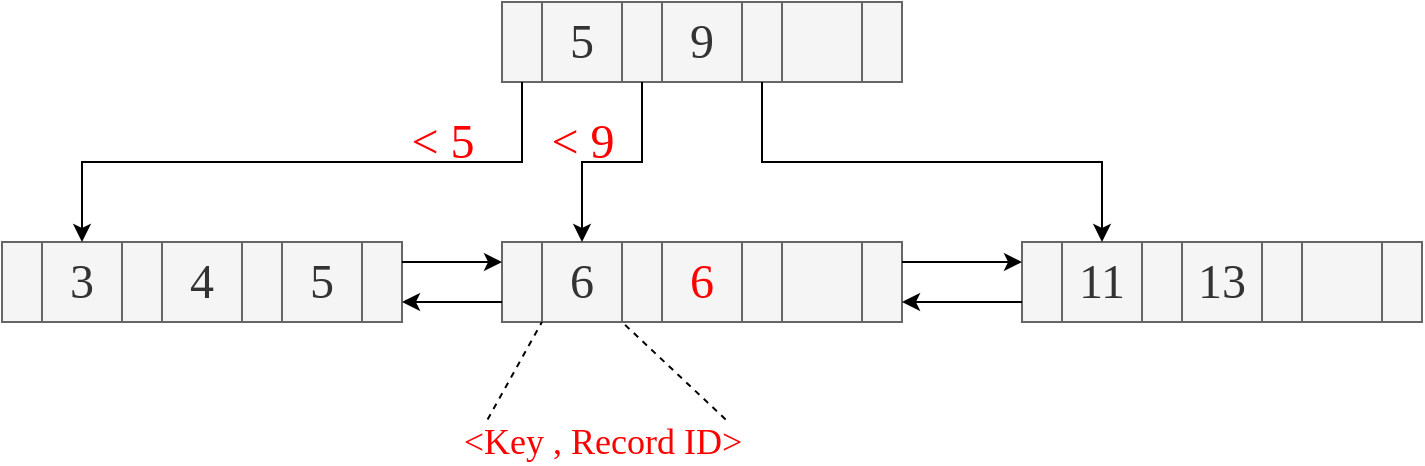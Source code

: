 <mxfile version="13.2.4" type="device" pages="11"><diagram id="jrB-zjoXuzvbcL4aPHZe" name="第 1 页"><mxGraphModel dx="946" dy="609" grid="1" gridSize="10" guides="1" tooltips="1" connect="1" arrows="1" fold="1" page="1" pageScale="1" pageWidth="827" pageHeight="1169" math="0" shadow="0"><root><mxCell id="0"/><mxCell id="1" parent="0"/><mxCell id="8riAgrY8Z9702jamRz-X-23" value="" style="group" parent="1" vertex="1" connectable="0"><mxGeometry x="640" y="320" width="200" height="40" as="geometry"/></mxCell><mxCell id="8riAgrY8Z9702jamRz-X-16" value="&lt;font face=&quot;Fira Mono for Powerline&quot;&gt;&lt;span style=&quot;font-size: 24px&quot;&gt;11&lt;/span&gt;&lt;/font&gt;" style="rounded=0;whiteSpace=wrap;html=1;fillColor=#f5f5f5;strokeColor=#666666;fontColor=#333333;" parent="8riAgrY8Z9702jamRz-X-23" vertex="1"><mxGeometry x="20" width="40" height="40" as="geometry"/></mxCell><mxCell id="8riAgrY8Z9702jamRz-X-17" value="" style="rounded=0;whiteSpace=wrap;html=1;fillColor=#f5f5f5;strokeColor=#666666;fontColor=#333333;" parent="8riAgrY8Z9702jamRz-X-23" vertex="1"><mxGeometry width="20" height="40" as="geometry"/></mxCell><mxCell id="8riAgrY8Z9702jamRz-X-18" value="&lt;span style=&quot;font-family: &amp;#34;fira mono for powerline&amp;#34; ; font-size: 24px&quot;&gt;13&lt;/span&gt;" style="rounded=0;whiteSpace=wrap;html=1;fillColor=#f5f5f5;strokeColor=#666666;fontColor=#333333;" parent="8riAgrY8Z9702jamRz-X-23" vertex="1"><mxGeometry x="80" width="40" height="40" as="geometry"/></mxCell><mxCell id="8riAgrY8Z9702jamRz-X-19" value="" style="rounded=0;whiteSpace=wrap;html=1;fillColor=#f5f5f5;strokeColor=#666666;fontColor=#333333;" parent="8riAgrY8Z9702jamRz-X-23" vertex="1"><mxGeometry x="60" width="20" height="40" as="geometry"/></mxCell><mxCell id="8riAgrY8Z9702jamRz-X-20" value="" style="rounded=0;whiteSpace=wrap;html=1;fillColor=#f5f5f5;strokeColor=#666666;fontColor=#333333;" parent="8riAgrY8Z9702jamRz-X-23" vertex="1"><mxGeometry x="140" width="40" height="40" as="geometry"/></mxCell><mxCell id="8riAgrY8Z9702jamRz-X-21" value="" style="rounded=0;whiteSpace=wrap;html=1;fillColor=#f5f5f5;strokeColor=#666666;fontColor=#333333;" parent="8riAgrY8Z9702jamRz-X-23" vertex="1"><mxGeometry x="120" width="20" height="40" as="geometry"/></mxCell><mxCell id="8riAgrY8Z9702jamRz-X-22" value="" style="rounded=0;whiteSpace=wrap;html=1;fillColor=#f5f5f5;strokeColor=#666666;fontColor=#333333;" parent="8riAgrY8Z9702jamRz-X-23" vertex="1"><mxGeometry x="180" width="20" height="40" as="geometry"/></mxCell><mxCell id="8riAgrY8Z9702jamRz-X-24" value="" style="group" parent="1" vertex="1" connectable="0"><mxGeometry x="130" y="330" width="200" height="40" as="geometry"/></mxCell><mxCell id="8riAgrY8Z9702jamRz-X-9" value="&lt;font style=&quot;font-size: 24px&quot; face=&quot;Fira Mono for Powerline&quot;&gt;3&lt;/font&gt;" style="rounded=0;whiteSpace=wrap;html=1;fillColor=#f5f5f5;strokeColor=#666666;fontColor=#333333;" parent="8riAgrY8Z9702jamRz-X-24" vertex="1"><mxGeometry x="20" y="-10" width="40" height="40" as="geometry"/></mxCell><mxCell id="8riAgrY8Z9702jamRz-X-10" value="" style="rounded=0;whiteSpace=wrap;html=1;fillColor=#f5f5f5;strokeColor=#666666;fontColor=#333333;" parent="8riAgrY8Z9702jamRz-X-24" vertex="1"><mxGeometry y="-10" width="20" height="40" as="geometry"/></mxCell><mxCell id="8riAgrY8Z9702jamRz-X-11" value="&lt;font face=&quot;Fira Mono for Powerline&quot;&gt;&lt;span style=&quot;font-size: 24px&quot;&gt;4&lt;/span&gt;&lt;/font&gt;" style="rounded=0;whiteSpace=wrap;html=1;fillColor=#f5f5f5;strokeColor=#666666;fontColor=#333333;" parent="8riAgrY8Z9702jamRz-X-24" vertex="1"><mxGeometry x="80" y="-10" width="40" height="40" as="geometry"/></mxCell><mxCell id="8riAgrY8Z9702jamRz-X-12" value="" style="rounded=0;whiteSpace=wrap;html=1;fillColor=#f5f5f5;strokeColor=#666666;fontColor=#333333;" parent="8riAgrY8Z9702jamRz-X-24" vertex="1"><mxGeometry x="60" y="-10" width="20" height="40" as="geometry"/></mxCell><mxCell id="8riAgrY8Z9702jamRz-X-13" value="&lt;font face=&quot;Fira Mono for Powerline&quot;&gt;&lt;span style=&quot;font-size: 24px&quot;&gt;5&lt;/span&gt;&lt;/font&gt;" style="rounded=0;whiteSpace=wrap;html=1;fillColor=#f5f5f5;strokeColor=#666666;fontColor=#333333;" parent="8riAgrY8Z9702jamRz-X-24" vertex="1"><mxGeometry x="140" y="-10" width="40" height="40" as="geometry"/></mxCell><mxCell id="8riAgrY8Z9702jamRz-X-14" value="" style="rounded=0;whiteSpace=wrap;html=1;fillColor=#f5f5f5;strokeColor=#666666;fontColor=#333333;" parent="8riAgrY8Z9702jamRz-X-24" vertex="1"><mxGeometry x="120" y="-10" width="20" height="40" as="geometry"/></mxCell><mxCell id="8riAgrY8Z9702jamRz-X-15" value="" style="rounded=0;whiteSpace=wrap;html=1;fillColor=#f5f5f5;strokeColor=#666666;fontColor=#333333;" parent="8riAgrY8Z9702jamRz-X-24" vertex="1"><mxGeometry x="180" y="-10" width="20" height="40" as="geometry"/></mxCell><mxCell id="8riAgrY8Z9702jamRz-X-25" value="" style="group" parent="1" vertex="1" connectable="0"><mxGeometry x="380" y="200" width="200" height="40" as="geometry"/></mxCell><mxCell id="8riAgrY8Z9702jamRz-X-1" value="&lt;font face=&quot;Fira Mono for Powerline&quot; style=&quot;font-size: 24px&quot;&gt;5&lt;/font&gt;" style="rounded=0;whiteSpace=wrap;html=1;fillColor=#f5f5f5;strokeColor=#666666;fontColor=#333333;" parent="8riAgrY8Z9702jamRz-X-25" vertex="1"><mxGeometry x="20" width="40" height="40" as="geometry"/></mxCell><mxCell id="8riAgrY8Z9702jamRz-X-2" value="" style="rounded=0;whiteSpace=wrap;html=1;fillColor=#f5f5f5;strokeColor=#666666;fontColor=#333333;" parent="8riAgrY8Z9702jamRz-X-25" vertex="1"><mxGeometry width="20" height="40" as="geometry"/></mxCell><mxCell id="8riAgrY8Z9702jamRz-X-3" value="&lt;span style=&quot;font-family: &amp;#34;fira mono for powerline&amp;#34; ; font-size: 24px&quot;&gt;9&lt;/span&gt;" style="rounded=0;whiteSpace=wrap;html=1;fillColor=#f5f5f5;strokeColor=#666666;fontColor=#333333;" parent="8riAgrY8Z9702jamRz-X-25" vertex="1"><mxGeometry x="80" width="40" height="40" as="geometry"/></mxCell><mxCell id="8riAgrY8Z9702jamRz-X-4" value="" style="rounded=0;whiteSpace=wrap;html=1;fillColor=#f5f5f5;strokeColor=#666666;fontColor=#333333;" parent="8riAgrY8Z9702jamRz-X-25" vertex="1"><mxGeometry x="60" width="20" height="40" as="geometry"/></mxCell><mxCell id="8riAgrY8Z9702jamRz-X-5" value="" style="rounded=0;whiteSpace=wrap;html=1;fillColor=#f5f5f5;strokeColor=#666666;fontColor=#333333;" parent="8riAgrY8Z9702jamRz-X-25" vertex="1"><mxGeometry x="140" width="40" height="40" as="geometry"/></mxCell><mxCell id="8riAgrY8Z9702jamRz-X-6" value="" style="rounded=0;whiteSpace=wrap;html=1;fillColor=#f5f5f5;strokeColor=#666666;fontColor=#333333;" parent="8riAgrY8Z9702jamRz-X-25" vertex="1"><mxGeometry x="120" width="20" height="40" as="geometry"/></mxCell><mxCell id="8riAgrY8Z9702jamRz-X-8" value="" style="rounded=0;whiteSpace=wrap;html=1;fillColor=#f5f5f5;strokeColor=#666666;fontColor=#333333;" parent="8riAgrY8Z9702jamRz-X-25" vertex="1"><mxGeometry x="180" width="20" height="40" as="geometry"/></mxCell><mxCell id="8riAgrY8Z9702jamRz-X-26" value="" style="group" parent="1" vertex="1" connectable="0"><mxGeometry x="380" y="330" width="200" height="40" as="geometry"/></mxCell><mxCell id="8riAgrY8Z9702jamRz-X-27" value="&lt;font face=&quot;Fira Mono for Powerline&quot;&gt;&lt;span style=&quot;font-size: 24px&quot;&gt;6&lt;/span&gt;&lt;/font&gt;" style="rounded=0;whiteSpace=wrap;html=1;fillColor=#f5f5f5;strokeColor=#666666;fontColor=#333333;" parent="8riAgrY8Z9702jamRz-X-26" vertex="1"><mxGeometry x="20" y="-10" width="40" height="40" as="geometry"/></mxCell><mxCell id="8riAgrY8Z9702jamRz-X-28" value="" style="rounded=0;whiteSpace=wrap;html=1;fillColor=#f5f5f5;strokeColor=#666666;fontColor=#333333;" parent="8riAgrY8Z9702jamRz-X-26" vertex="1"><mxGeometry y="-10" width="20" height="40" as="geometry"/></mxCell><mxCell id="8riAgrY8Z9702jamRz-X-29" value="&lt;font face=&quot;Fira Mono for Powerline&quot; color=&quot;#ff0000&quot;&gt;&lt;span style=&quot;font-size: 24px&quot;&gt;6&lt;/span&gt;&lt;/font&gt;" style="rounded=0;whiteSpace=wrap;html=1;fillColor=#f5f5f5;strokeColor=#666666;fontColor=#333333;" parent="8riAgrY8Z9702jamRz-X-26" vertex="1"><mxGeometry x="80" y="-10" width="40" height="40" as="geometry"/></mxCell><mxCell id="8riAgrY8Z9702jamRz-X-30" value="" style="rounded=0;whiteSpace=wrap;html=1;fillColor=#f5f5f5;strokeColor=#666666;fontColor=#333333;" parent="8riAgrY8Z9702jamRz-X-26" vertex="1"><mxGeometry x="60" y="-10" width="20" height="40" as="geometry"/></mxCell><mxCell id="8riAgrY8Z9702jamRz-X-31" value="" style="rounded=0;whiteSpace=wrap;html=1;fillColor=#f5f5f5;strokeColor=#666666;fontColor=#333333;" parent="8riAgrY8Z9702jamRz-X-26" vertex="1"><mxGeometry x="140" y="-10" width="40" height="40" as="geometry"/></mxCell><mxCell id="8riAgrY8Z9702jamRz-X-32" value="" style="rounded=0;whiteSpace=wrap;html=1;fillColor=#f5f5f5;strokeColor=#666666;fontColor=#333333;" parent="8riAgrY8Z9702jamRz-X-26" vertex="1"><mxGeometry x="120" y="-10" width="20" height="40" as="geometry"/></mxCell><mxCell id="8riAgrY8Z9702jamRz-X-33" value="" style="rounded=0;whiteSpace=wrap;html=1;fillColor=#f5f5f5;strokeColor=#666666;fontColor=#333333;" parent="8riAgrY8Z9702jamRz-X-26" vertex="1"><mxGeometry x="180" y="-10" width="20" height="40" as="geometry"/></mxCell><mxCell id="8riAgrY8Z9702jamRz-X-34" style="edgeStyle=orthogonalEdgeStyle;rounded=0;orthogonalLoop=1;jettySize=auto;html=1;entryX=0.5;entryY=0;entryDx=0;entryDy=0;" parent="1" source="8riAgrY8Z9702jamRz-X-2" target="8riAgrY8Z9702jamRz-X-9" edge="1"><mxGeometry relative="1" as="geometry"><Array as="points"><mxPoint x="390" y="280"/><mxPoint x="170" y="280"/></Array></mxGeometry></mxCell><mxCell id="8riAgrY8Z9702jamRz-X-35" style="edgeStyle=orthogonalEdgeStyle;rounded=0;orthogonalLoop=1;jettySize=auto;html=1;entryX=0.5;entryY=0;entryDx=0;entryDy=0;" parent="1" source="8riAgrY8Z9702jamRz-X-4" target="8riAgrY8Z9702jamRz-X-27" edge="1"><mxGeometry relative="1" as="geometry"/></mxCell><mxCell id="8riAgrY8Z9702jamRz-X-36" style="edgeStyle=orthogonalEdgeStyle;rounded=0;orthogonalLoop=1;jettySize=auto;html=1;entryX=0.5;entryY=0;entryDx=0;entryDy=0;" parent="1" source="8riAgrY8Z9702jamRz-X-6" target="8riAgrY8Z9702jamRz-X-16" edge="1"><mxGeometry relative="1" as="geometry"><Array as="points"><mxPoint x="510" y="280"/><mxPoint x="680" y="280"/></Array></mxGeometry></mxCell><mxCell id="8riAgrY8Z9702jamRz-X-37" value="&lt;font face=&quot;Fira Mono for Powerline&quot; style=&quot;font-size: 24px&quot; color=&quot;#ff0000&quot;&gt;&amp;lt; 5&lt;/font&gt;" style="text;html=1;align=center;verticalAlign=middle;resizable=0;points=[];autosize=1;" parent="1" vertex="1"><mxGeometry x="320" y="260" width="60" height="20" as="geometry"/></mxCell><mxCell id="8riAgrY8Z9702jamRz-X-38" value="&lt;font face=&quot;Fira Mono for Powerline&quot; style=&quot;font-size: 24px&quot; color=&quot;#ff0000&quot;&gt;&amp;lt; 9&lt;/font&gt;" style="text;html=1;align=center;verticalAlign=middle;resizable=0;points=[];autosize=1;" parent="1" vertex="1"><mxGeometry x="390" y="260" width="60" height="20" as="geometry"/></mxCell><mxCell id="8riAgrY8Z9702jamRz-X-41" value="&lt;font face=&quot;Fira Mono for Powerline&quot; style=&quot;font-size: 18px&quot; color=&quot;#ff0000&quot;&gt;&amp;lt;Key , Record ID&amp;gt;&lt;/font&gt;" style="text;html=1;align=center;verticalAlign=middle;resizable=0;points=[];autosize=1;" parent="1" vertex="1"><mxGeometry x="330" y="410" width="200" height="20" as="geometry"/></mxCell><mxCell id="8riAgrY8Z9702jamRz-X-42" value="" style="endArrow=none;dashed=1;html=1;entryX=1;entryY=1;entryDx=0;entryDy=0;exitX=0.214;exitY=-0.065;exitDx=0;exitDy=0;exitPerimeter=0;" parent="1" source="8riAgrY8Z9702jamRz-X-41" target="8riAgrY8Z9702jamRz-X-28" edge="1"><mxGeometry width="50" height="50" relative="1" as="geometry"><mxPoint x="320" y="540" as="sourcePoint"/><mxPoint x="370" y="490" as="targetPoint"/></mxGeometry></mxCell><mxCell id="8riAgrY8Z9702jamRz-X-43" value="" style="endArrow=none;dashed=1;html=1;entryX=1;entryY=1;entryDx=0;entryDy=0;exitX=0.809;exitY=-0.065;exitDx=0;exitDy=0;exitPerimeter=0;" parent="1" source="8riAgrY8Z9702jamRz-X-41" target="8riAgrY8Z9702jamRz-X-27" edge="1"><mxGeometry width="50" height="50" relative="1" as="geometry"><mxPoint x="470" y="530" as="sourcePoint"/><mxPoint x="520" y="480" as="targetPoint"/></mxGeometry></mxCell><mxCell id="slOk3wmRJbXt1yXnxPM7-1" style="edgeStyle=orthogonalEdgeStyle;rounded=0;orthogonalLoop=1;jettySize=auto;html=1;exitX=1;exitY=0.25;exitDx=0;exitDy=0;entryX=0;entryY=0.25;entryDx=0;entryDy=0;" parent="1" source="8riAgrY8Z9702jamRz-X-15" target="8riAgrY8Z9702jamRz-X-28" edge="1"><mxGeometry relative="1" as="geometry"/></mxCell><mxCell id="slOk3wmRJbXt1yXnxPM7-2" style="edgeStyle=orthogonalEdgeStyle;rounded=0;orthogonalLoop=1;jettySize=auto;html=1;exitX=0;exitY=0.75;exitDx=0;exitDy=0;entryX=1;entryY=0.75;entryDx=0;entryDy=0;" parent="1" source="8riAgrY8Z9702jamRz-X-28" target="8riAgrY8Z9702jamRz-X-15" edge="1"><mxGeometry relative="1" as="geometry"/></mxCell><mxCell id="slOk3wmRJbXt1yXnxPM7-4" style="edgeStyle=orthogonalEdgeStyle;rounded=0;orthogonalLoop=1;jettySize=auto;html=1;entryX=0;entryY=0.25;entryDx=0;entryDy=0;" parent="1" source="8riAgrY8Z9702jamRz-X-33" target="8riAgrY8Z9702jamRz-X-17" edge="1"><mxGeometry relative="1" as="geometry"><Array as="points"><mxPoint x="600" y="330"/><mxPoint x="600" y="330"/></Array></mxGeometry></mxCell><mxCell id="slOk3wmRJbXt1yXnxPM7-6" style="edgeStyle=orthogonalEdgeStyle;rounded=0;orthogonalLoop=1;jettySize=auto;html=1;exitX=0;exitY=0.75;exitDx=0;exitDy=0;entryX=1;entryY=0.75;entryDx=0;entryDy=0;" parent="1" source="8riAgrY8Z9702jamRz-X-17" target="8riAgrY8Z9702jamRz-X-33" edge="1"><mxGeometry relative="1" as="geometry"/></mxCell></root></mxGraphModel></diagram><diagram id="GeCkPG023qKhQ9083Pmx" name="第 2 页"><mxGraphModel dx="946" dy="609" grid="1" gridSize="10" guides="1" tooltips="1" connect="1" arrows="1" fold="1" page="1" pageScale="1" pageWidth="827" pageHeight="1169" math="0" shadow="0"><root><mxCell id="v-GzwwJm0VqFgRy4NZLz-0"/><mxCell id="v-GzwwJm0VqFgRy4NZLz-1" parent="v-GzwwJm0VqFgRy4NZLz-0"/><mxCell id="v-GzwwJm0VqFgRy4NZLz-2" value="" style="group" parent="v-GzwwJm0VqFgRy4NZLz-1" vertex="1" connectable="0"><mxGeometry x="640" y="320" width="200" height="40" as="geometry"/></mxCell><mxCell id="v-GzwwJm0VqFgRy4NZLz-3" value="&lt;font face=&quot;Fira Mono for Powerline&quot;&gt;&lt;span style=&quot;font-size: 24px&quot;&gt;11&lt;/span&gt;&lt;/font&gt;" style="rounded=0;whiteSpace=wrap;html=1;fillColor=#f5f5f5;strokeColor=#666666;fontColor=#333333;" parent="v-GzwwJm0VqFgRy4NZLz-2" vertex="1"><mxGeometry x="20" width="40" height="40" as="geometry"/></mxCell><mxCell id="v-GzwwJm0VqFgRy4NZLz-4" value="" style="rounded=0;whiteSpace=wrap;html=1;fillColor=#f5f5f5;strokeColor=#666666;fontColor=#333333;" parent="v-GzwwJm0VqFgRy4NZLz-2" vertex="1"><mxGeometry width="20" height="40" as="geometry"/></mxCell><mxCell id="v-GzwwJm0VqFgRy4NZLz-5" value="&lt;span style=&quot;font-family: &amp;#34;fira mono for powerline&amp;#34; ; font-size: 24px&quot;&gt;13&lt;/span&gt;" style="rounded=0;whiteSpace=wrap;html=1;fillColor=#f5f5f5;strokeColor=#666666;fontColor=#333333;" parent="v-GzwwJm0VqFgRy4NZLz-2" vertex="1"><mxGeometry x="80" width="40" height="40" as="geometry"/></mxCell><mxCell id="v-GzwwJm0VqFgRy4NZLz-6" value="" style="rounded=0;whiteSpace=wrap;html=1;fillColor=#f5f5f5;strokeColor=#666666;fontColor=#333333;" parent="v-GzwwJm0VqFgRy4NZLz-2" vertex="1"><mxGeometry x="60" width="20" height="40" as="geometry"/></mxCell><mxCell id="v-GzwwJm0VqFgRy4NZLz-7" value="" style="rounded=0;whiteSpace=wrap;html=1;fillColor=#f5f5f5;strokeColor=#666666;fontColor=#333333;" parent="v-GzwwJm0VqFgRy4NZLz-2" vertex="1"><mxGeometry x="140" width="40" height="40" as="geometry"/></mxCell><mxCell id="v-GzwwJm0VqFgRy4NZLz-8" value="" style="rounded=0;whiteSpace=wrap;html=1;fillColor=#f5f5f5;strokeColor=#666666;fontColor=#333333;" parent="v-GzwwJm0VqFgRy4NZLz-2" vertex="1"><mxGeometry x="120" width="20" height="40" as="geometry"/></mxCell><mxCell id="v-GzwwJm0VqFgRy4NZLz-9" value="" style="rounded=0;whiteSpace=wrap;html=1;fillColor=#f5f5f5;strokeColor=#666666;fontColor=#333333;" parent="v-GzwwJm0VqFgRy4NZLz-2" vertex="1"><mxGeometry x="180" width="20" height="40" as="geometry"/></mxCell><mxCell id="v-GzwwJm0VqFgRy4NZLz-10" value="" style="group" parent="v-GzwwJm0VqFgRy4NZLz-1" vertex="1" connectable="0"><mxGeometry x="130" y="330" width="200" height="40" as="geometry"/></mxCell><mxCell id="v-GzwwJm0VqFgRy4NZLz-11" value="&lt;font style=&quot;font-size: 24px&quot; face=&quot;Fira Mono for Powerline&quot;&gt;3&lt;/font&gt;" style="rounded=0;whiteSpace=wrap;html=1;fillColor=#f5f5f5;strokeColor=#666666;fontColor=#333333;" parent="v-GzwwJm0VqFgRy4NZLz-10" vertex="1"><mxGeometry x="20" y="-10" width="40" height="40" as="geometry"/></mxCell><mxCell id="v-GzwwJm0VqFgRy4NZLz-12" value="" style="rounded=0;whiteSpace=wrap;html=1;fillColor=#f5f5f5;strokeColor=#666666;fontColor=#333333;" parent="v-GzwwJm0VqFgRy4NZLz-10" vertex="1"><mxGeometry y="-10" width="20" height="40" as="geometry"/></mxCell><mxCell id="v-GzwwJm0VqFgRy4NZLz-13" value="&lt;font face=&quot;Fira Mono for Powerline&quot;&gt;&lt;span style=&quot;font-size: 24px&quot;&gt;4&lt;/span&gt;&lt;/font&gt;" style="rounded=0;whiteSpace=wrap;html=1;fillColor=#f5f5f5;strokeColor=#666666;fontColor=#333333;" parent="v-GzwwJm0VqFgRy4NZLz-10" vertex="1"><mxGeometry x="80" y="-10" width="40" height="40" as="geometry"/></mxCell><mxCell id="v-GzwwJm0VqFgRy4NZLz-14" value="" style="rounded=0;whiteSpace=wrap;html=1;fillColor=#f5f5f5;strokeColor=#666666;fontColor=#333333;" parent="v-GzwwJm0VqFgRy4NZLz-10" vertex="1"><mxGeometry x="60" y="-10" width="20" height="40" as="geometry"/></mxCell><mxCell id="v-GzwwJm0VqFgRy4NZLz-15" value="&lt;font face=&quot;Fira Mono for Powerline&quot;&gt;&lt;span style=&quot;font-size: 24px&quot;&gt;5&lt;/span&gt;&lt;/font&gt;" style="rounded=0;whiteSpace=wrap;html=1;fillColor=#f5f5f5;strokeColor=#666666;fontColor=#333333;" parent="v-GzwwJm0VqFgRy4NZLz-10" vertex="1"><mxGeometry x="140" y="-10" width="40" height="40" as="geometry"/></mxCell><mxCell id="v-GzwwJm0VqFgRy4NZLz-16" value="" style="rounded=0;whiteSpace=wrap;html=1;fillColor=#f5f5f5;strokeColor=#666666;fontColor=#333333;" parent="v-GzwwJm0VqFgRy4NZLz-10" vertex="1"><mxGeometry x="120" y="-10" width="20" height="40" as="geometry"/></mxCell><mxCell id="v-GzwwJm0VqFgRy4NZLz-17" value="" style="rounded=0;whiteSpace=wrap;html=1;fillColor=#f5f5f5;strokeColor=#666666;fontColor=#333333;" parent="v-GzwwJm0VqFgRy4NZLz-10" vertex="1"><mxGeometry x="180" y="-10" width="20" height="40" as="geometry"/></mxCell><mxCell id="v-GzwwJm0VqFgRy4NZLz-18" value="" style="group" parent="v-GzwwJm0VqFgRy4NZLz-1" vertex="1" connectable="0"><mxGeometry x="380" y="200" width="200" height="40" as="geometry"/></mxCell><mxCell id="v-GzwwJm0VqFgRy4NZLz-19" value="&lt;font face=&quot;Fira Mono for Powerline&quot; style=&quot;font-size: 24px&quot;&gt;5&lt;/font&gt;" style="rounded=0;whiteSpace=wrap;html=1;fillColor=#f5f5f5;strokeColor=#666666;fontColor=#333333;" parent="v-GzwwJm0VqFgRy4NZLz-18" vertex="1"><mxGeometry x="20" width="40" height="40" as="geometry"/></mxCell><mxCell id="v-GzwwJm0VqFgRy4NZLz-20" value="" style="rounded=0;whiteSpace=wrap;html=1;fillColor=#f5f5f5;strokeColor=#666666;fontColor=#333333;" parent="v-GzwwJm0VqFgRy4NZLz-18" vertex="1"><mxGeometry width="20" height="40" as="geometry"/></mxCell><mxCell id="v-GzwwJm0VqFgRy4NZLz-21" value="&lt;span style=&quot;font-family: &amp;#34;fira mono for powerline&amp;#34; ; font-size: 24px&quot;&gt;9&lt;/span&gt;" style="rounded=0;whiteSpace=wrap;html=1;fillColor=#f5f5f5;strokeColor=#666666;fontColor=#333333;" parent="v-GzwwJm0VqFgRy4NZLz-18" vertex="1"><mxGeometry x="80" width="40" height="40" as="geometry"/></mxCell><mxCell id="v-GzwwJm0VqFgRy4NZLz-22" value="" style="rounded=0;whiteSpace=wrap;html=1;fillColor=#f5f5f5;strokeColor=#666666;fontColor=#333333;" parent="v-GzwwJm0VqFgRy4NZLz-18" vertex="1"><mxGeometry x="60" width="20" height="40" as="geometry"/></mxCell><mxCell id="v-GzwwJm0VqFgRy4NZLz-23" value="" style="rounded=0;whiteSpace=wrap;html=1;fillColor=#f5f5f5;strokeColor=#666666;fontColor=#333333;" parent="v-GzwwJm0VqFgRy4NZLz-18" vertex="1"><mxGeometry x="140" width="40" height="40" as="geometry"/></mxCell><mxCell id="v-GzwwJm0VqFgRy4NZLz-24" value="" style="rounded=0;whiteSpace=wrap;html=1;fillColor=#f5f5f5;strokeColor=#666666;fontColor=#333333;" parent="v-GzwwJm0VqFgRy4NZLz-18" vertex="1"><mxGeometry x="120" width="20" height="40" as="geometry"/></mxCell><mxCell id="v-GzwwJm0VqFgRy4NZLz-25" value="" style="rounded=0;whiteSpace=wrap;html=1;fillColor=#f5f5f5;strokeColor=#666666;fontColor=#333333;" parent="v-GzwwJm0VqFgRy4NZLz-18" vertex="1"><mxGeometry x="180" width="20" height="40" as="geometry"/></mxCell><mxCell id="v-GzwwJm0VqFgRy4NZLz-26" value="" style="group" parent="v-GzwwJm0VqFgRy4NZLz-1" vertex="1" connectable="0"><mxGeometry x="380" y="330" width="200" height="40" as="geometry"/></mxCell><mxCell id="v-GzwwJm0VqFgRy4NZLz-27" value="&lt;font face=&quot;Fira Mono for Powerline&quot;&gt;&lt;span style=&quot;font-size: 24px&quot;&gt;6&lt;/span&gt;&lt;/font&gt;" style="rounded=0;whiteSpace=wrap;html=1;fillColor=#f5f5f5;strokeColor=#666666;fontColor=#333333;" parent="v-GzwwJm0VqFgRy4NZLz-26" vertex="1"><mxGeometry x="20" y="-10" width="40" height="40" as="geometry"/></mxCell><mxCell id="v-GzwwJm0VqFgRy4NZLz-28" value="" style="rounded=0;whiteSpace=wrap;html=1;fillColor=#f5f5f5;strokeColor=#666666;fontColor=#333333;" parent="v-GzwwJm0VqFgRy4NZLz-26" vertex="1"><mxGeometry y="-10" width="20" height="40" as="geometry"/></mxCell><mxCell id="v-GzwwJm0VqFgRy4NZLz-29" value="&lt;font face=&quot;Fira Mono for Powerline&quot;&gt;&lt;span style=&quot;font-size: 24px&quot;&gt;7&lt;/span&gt;&lt;/font&gt;" style="rounded=0;whiteSpace=wrap;html=1;fillColor=#f5f5f5;strokeColor=#666666;fontColor=#333333;" parent="v-GzwwJm0VqFgRy4NZLz-26" vertex="1"><mxGeometry x="80" y="-10" width="40" height="40" as="geometry"/></mxCell><mxCell id="v-GzwwJm0VqFgRy4NZLz-30" value="" style="rounded=0;whiteSpace=wrap;html=1;fillColor=#f5f5f5;strokeColor=#666666;fontColor=#333333;" parent="v-GzwwJm0VqFgRy4NZLz-26" vertex="1"><mxGeometry x="60" y="-10" width="20" height="40" as="geometry"/></mxCell><mxCell id="v-GzwwJm0VqFgRy4NZLz-31" value="&lt;font face=&quot;Fira Mono for Powerline&quot;&gt;&lt;span style=&quot;font-size: 24px&quot;&gt;8&lt;/span&gt;&lt;/font&gt;" style="rounded=0;whiteSpace=wrap;html=1;fillColor=#f5f5f5;strokeColor=#666666;fontColor=#333333;" parent="v-GzwwJm0VqFgRy4NZLz-26" vertex="1"><mxGeometry x="140" y="-10" width="40" height="40" as="geometry"/></mxCell><mxCell id="v-GzwwJm0VqFgRy4NZLz-32" value="" style="rounded=0;whiteSpace=wrap;html=1;fillColor=#f5f5f5;strokeColor=#666666;fontColor=#333333;" parent="v-GzwwJm0VqFgRy4NZLz-26" vertex="1"><mxGeometry x="120" y="-10" width="20" height="40" as="geometry"/></mxCell><mxCell id="v-GzwwJm0VqFgRy4NZLz-33" value="" style="rounded=0;whiteSpace=wrap;html=1;fillColor=#f5f5f5;strokeColor=#666666;fontColor=#333333;" parent="v-GzwwJm0VqFgRy4NZLz-26" vertex="1"><mxGeometry x="180" y="-10" width="20" height="40" as="geometry"/></mxCell><mxCell id="v-GzwwJm0VqFgRy4NZLz-34" style="edgeStyle=orthogonalEdgeStyle;rounded=0;orthogonalLoop=1;jettySize=auto;html=1;entryX=0.5;entryY=0;entryDx=0;entryDy=0;" parent="v-GzwwJm0VqFgRy4NZLz-1" source="v-GzwwJm0VqFgRy4NZLz-20" target="v-GzwwJm0VqFgRy4NZLz-11" edge="1"><mxGeometry relative="1" as="geometry"><Array as="points"><mxPoint x="390" y="280"/><mxPoint x="170" y="280"/></Array></mxGeometry></mxCell><mxCell id="v-GzwwJm0VqFgRy4NZLz-35" style="edgeStyle=orthogonalEdgeStyle;rounded=0;orthogonalLoop=1;jettySize=auto;html=1;entryX=0.5;entryY=0;entryDx=0;entryDy=0;" parent="v-GzwwJm0VqFgRy4NZLz-1" source="v-GzwwJm0VqFgRy4NZLz-22" target="v-GzwwJm0VqFgRy4NZLz-27" edge="1"><mxGeometry relative="1" as="geometry"/></mxCell><mxCell id="v-GzwwJm0VqFgRy4NZLz-36" style="edgeStyle=orthogonalEdgeStyle;rounded=0;orthogonalLoop=1;jettySize=auto;html=1;entryX=0.5;entryY=0;entryDx=0;entryDy=0;" parent="v-GzwwJm0VqFgRy4NZLz-1" source="v-GzwwJm0VqFgRy4NZLz-24" target="v-GzwwJm0VqFgRy4NZLz-3" edge="1"><mxGeometry relative="1" as="geometry"><Array as="points"><mxPoint x="510" y="280"/><mxPoint x="680" y="280"/></Array></mxGeometry></mxCell><mxCell id="v-GzwwJm0VqFgRy4NZLz-37" value="&lt;font face=&quot;Fira Mono for Powerline&quot; style=&quot;font-size: 24px&quot; color=&quot;#ff0000&quot;&gt;&amp;lt; 5&lt;/font&gt;" style="text;html=1;align=center;verticalAlign=middle;resizable=0;points=[];autosize=1;" parent="v-GzwwJm0VqFgRy4NZLz-1" vertex="1"><mxGeometry x="320" y="260" width="60" height="20" as="geometry"/></mxCell><mxCell id="v-GzwwJm0VqFgRy4NZLz-38" value="&lt;font face=&quot;Fira Mono for Powerline&quot; style=&quot;font-size: 24px&quot; color=&quot;#ff0000&quot;&gt;&amp;lt; 9&lt;/font&gt;" style="text;html=1;align=center;verticalAlign=middle;resizable=0;points=[];autosize=1;" parent="v-GzwwJm0VqFgRy4NZLz-1" vertex="1"><mxGeometry x="390" y="260" width="60" height="20" as="geometry"/></mxCell><mxCell id="v-GzwwJm0VqFgRy4NZLz-42" value="" style="group" parent="v-GzwwJm0VqFgRy4NZLz-1" vertex="1" connectable="0"><mxGeometry x="380" y="410" width="200" height="40" as="geometry"/></mxCell><mxCell id="v-GzwwJm0VqFgRy4NZLz-43" value="&lt;font face=&quot;Fira Mono for Powerline&quot; color=&quot;#ff0000&quot;&gt;&lt;span style=&quot;font-size: 24px&quot;&gt;6&lt;/span&gt;&lt;/font&gt;" style="rounded=0;whiteSpace=wrap;html=1;fillColor=#f5f5f5;strokeColor=#666666;fontColor=#333333;" parent="v-GzwwJm0VqFgRy4NZLz-42" vertex="1"><mxGeometry x="20" width="40" height="40" as="geometry"/></mxCell><mxCell id="v-GzwwJm0VqFgRy4NZLz-44" value="" style="rounded=0;whiteSpace=wrap;html=1;fillColor=#f5f5f5;strokeColor=#666666;fontColor=#333333;" parent="v-GzwwJm0VqFgRy4NZLz-42" vertex="1"><mxGeometry width="20" height="40" as="geometry"/></mxCell><mxCell id="v-GzwwJm0VqFgRy4NZLz-45" value="&lt;span style=&quot;font-family: &amp;#34;fira mono for powerline&amp;#34; ; font-size: 24px&quot;&gt;&lt;font color=&quot;#ff0000&quot;&gt;7&lt;/font&gt;&lt;/span&gt;" style="rounded=0;whiteSpace=wrap;html=1;fillColor=#f5f5f5;strokeColor=#666666;fontColor=#333333;" parent="v-GzwwJm0VqFgRy4NZLz-42" vertex="1"><mxGeometry x="80" width="40" height="40" as="geometry"/></mxCell><mxCell id="v-GzwwJm0VqFgRy4NZLz-46" value="" style="rounded=0;whiteSpace=wrap;html=1;fillColor=#f5f5f5;strokeColor=#666666;fontColor=#333333;" parent="v-GzwwJm0VqFgRy4NZLz-42" vertex="1"><mxGeometry x="60" width="20" height="40" as="geometry"/></mxCell><mxCell id="v-GzwwJm0VqFgRy4NZLz-47" value="&lt;font face=&quot;fira mono for powerline&quot; color=&quot;#ff0000&quot;&gt;&lt;span style=&quot;font-size: 24px&quot;&gt;6&lt;/span&gt;&lt;/font&gt;" style="rounded=0;whiteSpace=wrap;html=1;fillColor=#f5f5f5;strokeColor=#666666;fontColor=#333333;" parent="v-GzwwJm0VqFgRy4NZLz-42" vertex="1"><mxGeometry x="140" width="40" height="40" as="geometry"/></mxCell><mxCell id="v-GzwwJm0VqFgRy4NZLz-48" value="" style="rounded=0;whiteSpace=wrap;html=1;fillColor=#f5f5f5;strokeColor=#666666;fontColor=#333333;" parent="v-GzwwJm0VqFgRy4NZLz-42" vertex="1"><mxGeometry x="120" width="20" height="40" as="geometry"/></mxCell><mxCell id="v-GzwwJm0VqFgRy4NZLz-49" value="" style="rounded=0;whiteSpace=wrap;html=1;fillColor=#f5f5f5;strokeColor=#666666;fontColor=#333333;" parent="v-GzwwJm0VqFgRy4NZLz-42" vertex="1"><mxGeometry x="180" width="20" height="40" as="geometry"/></mxCell><mxCell id="SmyYOHvmoG6IeXWKjwgo-0" style="edgeStyle=orthogonalEdgeStyle;rounded=0;orthogonalLoop=1;jettySize=auto;html=1;exitX=1;exitY=0.25;exitDx=0;exitDy=0;entryX=0;entryY=0.25;entryDx=0;entryDy=0;" parent="v-GzwwJm0VqFgRy4NZLz-1" source="v-GzwwJm0VqFgRy4NZLz-17" target="v-GzwwJm0VqFgRy4NZLz-28" edge="1"><mxGeometry relative="1" as="geometry"/></mxCell><mxCell id="SmyYOHvmoG6IeXWKjwgo-1" style="edgeStyle=orthogonalEdgeStyle;rounded=0;orthogonalLoop=1;jettySize=auto;html=1;exitX=0;exitY=0.75;exitDx=0;exitDy=0;entryX=1;entryY=0.75;entryDx=0;entryDy=0;" parent="v-GzwwJm0VqFgRy4NZLz-1" source="v-GzwwJm0VqFgRy4NZLz-28" target="v-GzwwJm0VqFgRy4NZLz-17" edge="1"><mxGeometry relative="1" as="geometry"/></mxCell><mxCell id="SmyYOHvmoG6IeXWKjwgo-2" style="edgeStyle=orthogonalEdgeStyle;rounded=0;orthogonalLoop=1;jettySize=auto;html=1;exitX=1;exitY=0.25;exitDx=0;exitDy=0;entryX=0;entryY=0.25;entryDx=0;entryDy=0;" parent="v-GzwwJm0VqFgRy4NZLz-1" source="v-GzwwJm0VqFgRy4NZLz-33" target="v-GzwwJm0VqFgRy4NZLz-4" edge="1"><mxGeometry relative="1" as="geometry"/></mxCell><mxCell id="SmyYOHvmoG6IeXWKjwgo-3" style="edgeStyle=orthogonalEdgeStyle;rounded=0;orthogonalLoop=1;jettySize=auto;html=1;exitX=0;exitY=0.75;exitDx=0;exitDy=0;entryX=1;entryY=0.75;entryDx=0;entryDy=0;" parent="v-GzwwJm0VqFgRy4NZLz-1" source="v-GzwwJm0VqFgRy4NZLz-4" target="v-GzwwJm0VqFgRy4NZLz-33" edge="1"><mxGeometry relative="1" as="geometry"/></mxCell><mxCell id="SmyYOHvmoG6IeXWKjwgo-5" style="edgeStyle=orthogonalEdgeStyle;rounded=0;orthogonalLoop=1;jettySize=auto;html=1;entryX=0.5;entryY=0;entryDx=0;entryDy=0;fillColor=#f8cecc;strokeColor=#b85450;" parent="v-GzwwJm0VqFgRy4NZLz-1" source="v-GzwwJm0VqFgRy4NZLz-33" target="v-GzwwJm0VqFgRy4NZLz-44" edge="1"><mxGeometry relative="1" as="geometry"><Array as="points"><mxPoint x="570" y="380"/><mxPoint x="390" y="380"/></Array></mxGeometry></mxCell></root></mxGraphModel></diagram><diagram id="S9dFPYmvyK7xZUKrU-cN" name="第 3 页"><mxGraphModel dx="1577" dy="1015" grid="1" gridSize="10" guides="1" tooltips="1" connect="1" arrows="1" fold="1" page="1" pageScale="1" pageWidth="827" pageHeight="1169" math="0" shadow="0"><root><mxCell id="EynC0t2I4u0qk-hnvK5e-0"/><mxCell id="EynC0t2I4u0qk-hnvK5e-1" parent="EynC0t2I4u0qk-hnvK5e-0"/><mxCell id="EynC0t2I4u0qk-hnvK5e-2" value="&lt;div style=&quot;font-size: 24px&quot;&gt;&lt;font face=&quot;Fira Mono for Powerline&quot; style=&quot;font-size: 24px&quot;&gt;CREATE TABLE foo (&lt;/font&gt;&lt;/div&gt;&lt;div style=&quot;font-size: 24px&quot;&gt;&lt;font face=&quot;Fira Mono for Powerline&quot; style=&quot;font-size: 24px&quot;&gt;&amp;nbsp; &amp;nbsp; id SERIAL PRIMARY KEY,&lt;/font&gt;&lt;/div&gt;&lt;div style=&quot;font-size: 24px&quot;&gt;&lt;font face=&quot;Fira Mono for Powerline&quot; style=&quot;font-size: 24px&quot;&gt;&amp;nbsp; &amp;nbsp; val1 INT NOT NULL,&lt;/font&gt;&lt;/div&gt;&lt;div style=&quot;font-size: 24px&quot;&gt;&lt;font face=&quot;Fira Mono for Powerline&quot; style=&quot;font-size: 24px&quot;&gt;&amp;nbsp; &amp;nbsp; val2 VARCHAR(32) UNIQUE&lt;/font&gt;&lt;/div&gt;&lt;div style=&quot;font-size: 24px&quot;&gt;&lt;font face=&quot;Fira Mono for Powerline&quot; style=&quot;font-size: 24px&quot;&gt;);&lt;/font&gt;&lt;/div&gt;" style="rounded=0;whiteSpace=wrap;html=1;align=left;fillColor=#f5f5f5;strokeColor=#666666;fontColor=#333333;" parent="EynC0t2I4u0qk-hnvK5e-1" vertex="1"><mxGeometry x="120" y="240" width="440" height="200" as="geometry"/></mxCell><mxCell id="EynC0t2I4u0qk-hnvK5e-3" value="&lt;div style=&quot;font-size: 24px&quot;&gt;&lt;font face=&quot;Fira Mono for Powerline&quot; style=&quot;font-size: 24px&quot;&gt;CREATE UNIQUE INDEX foo_pkey&lt;/font&gt;&lt;/div&gt;&lt;div style=&quot;font-size: 24px&quot;&gt;&lt;font face=&quot;Fira Mono for Powerline&quot; style=&quot;font-size: 24px&quot;&gt;ON foo (id);&lt;/font&gt;&lt;/div&gt;" style="rounded=0;whiteSpace=wrap;html=1;align=left;fillColor=#f5f5f5;strokeColor=#666666;fontColor=#333333;" parent="EynC0t2I4u0qk-hnvK5e-1" vertex="1"><mxGeometry x="600" y="180" width="420" height="60" as="geometry"/></mxCell><mxCell id="EynC0t2I4u0qk-hnvK5e-4" value="&lt;div style=&quot;font-size: 24px&quot;&gt;&lt;div&gt;&lt;font face=&quot;Fira Mono for Powerline&quot;&gt;CREATE UNIQUE INDEX foo_val2_key&lt;/font&gt;&lt;/div&gt;&lt;div&gt;&lt;font face=&quot;Fira Mono for Powerline&quot;&gt;ON foo (val2);&lt;/font&gt;&lt;/div&gt;&lt;/div&gt;" style="rounded=0;whiteSpace=wrap;html=1;align=left;fillColor=#f5f5f5;strokeColor=#666666;fontColor=#333333;" parent="EynC0t2I4u0qk-hnvK5e-1" vertex="1"><mxGeometry x="600" y="440" width="480" height="60" as="geometry"/></mxCell><mxCell id="EynC0t2I4u0qk-hnvK5e-5" value="" style="rounded=0;whiteSpace=wrap;html=1;strokeColor=#FF0000;fillColor=none;" parent="EynC0t2I4u0qk-hnvK5e-1" vertex="1"><mxGeometry x="170" y="300" width="340" height="30" as="geometry"/></mxCell><mxCell id="EynC0t2I4u0qk-hnvK5e-6" value="" style="rounded=0;whiteSpace=wrap;html=1;strokeColor=#FF0000;fillColor=none;" parent="EynC0t2I4u0qk-hnvK5e-1" vertex="1"><mxGeometry x="170" y="350" width="340" height="30" as="geometry"/></mxCell><mxCell id="EynC0t2I4u0qk-hnvK5e-7" value="" style="endArrow=classic;html=1;exitX=1;exitY=0.5;exitDx=0;exitDy=0;entryX=0;entryY=0.5;entryDx=0;entryDy=0;" parent="EynC0t2I4u0qk-hnvK5e-1" source="EynC0t2I4u0qk-hnvK5e-5" target="EynC0t2I4u0qk-hnvK5e-3" edge="1"><mxGeometry width="50" height="50" relative="1" as="geometry"><mxPoint x="610" y="350" as="sourcePoint"/><mxPoint x="660" y="300" as="targetPoint"/></mxGeometry></mxCell><mxCell id="EynC0t2I4u0qk-hnvK5e-8" value="" style="endArrow=classic;html=1;exitX=1;exitY=0.5;exitDx=0;exitDy=0;entryX=0;entryY=0.5;entryDx=0;entryDy=0;" parent="EynC0t2I4u0qk-hnvK5e-1" source="EynC0t2I4u0qk-hnvK5e-6" target="EynC0t2I4u0qk-hnvK5e-4" edge="1"><mxGeometry width="50" height="50" relative="1" as="geometry"><mxPoint x="400" y="530" as="sourcePoint"/><mxPoint x="450" y="480" as="targetPoint"/></mxGeometry></mxCell></root></mxGraphModel></diagram><diagram id="rHqadQcdxTZv2_UhKRRm" name="第 4 页"><mxGraphModel dx="946" dy="609" grid="1" gridSize="10" guides="1" tooltips="1" connect="1" arrows="1" fold="1" page="1" pageScale="1" pageWidth="827" pageHeight="1169" math="0" shadow="0"><root><mxCell id="ta7bZ0Y0-qyXq4OcP4Hc-0"/><mxCell id="ta7bZ0Y0-qyXq4OcP4Hc-1" parent="ta7bZ0Y0-qyXq4OcP4Hc-0"/><mxCell id="ta7bZ0Y0-qyXq4OcP4Hc-2" value="&lt;div style=&quot;font-size: 24px&quot;&gt;&lt;font face=&quot;Fira Mono for Powerline&quot; style=&quot;font-size: 24px&quot;&gt;CREATE TABLE foo (&lt;/font&gt;&lt;/div&gt;&lt;div style=&quot;font-size: 24px&quot;&gt;&lt;font face=&quot;Fira Mono for Powerline&quot; style=&quot;font-size: 24px&quot;&gt;&amp;nbsp; &amp;nbsp; id SERIAL PRIMARY KEY,&lt;/font&gt;&lt;/div&gt;&lt;div style=&quot;font-size: 24px&quot;&gt;&lt;font face=&quot;Fira Mono for Powerline&quot; style=&quot;font-size: 24px&quot;&gt;&amp;nbsp; &amp;nbsp; val1 INT NOT NULL,&lt;/font&gt;&lt;/div&gt;&lt;div style=&quot;font-size: 24px&quot;&gt;&lt;font face=&quot;Fira Mono for Powerline&quot; style=&quot;font-size: 24px&quot;&gt;&amp;nbsp; &amp;nbsp; val2 VARCHAR(32) UNIQUE&lt;/font&gt;&lt;/div&gt;&lt;div style=&quot;font-size: 24px&quot;&gt;&lt;font face=&quot;Fira Mono for Powerline&quot; style=&quot;font-size: 24px&quot;&gt;);&lt;/font&gt;&lt;/div&gt;" style="rounded=0;whiteSpace=wrap;html=1;align=left;fillColor=#f5f5f5;strokeColor=#666666;fontColor=#333333;" vertex="1" parent="ta7bZ0Y0-qyXq4OcP4Hc-1"><mxGeometry x="120" y="240" width="440" height="200" as="geometry"/></mxCell><mxCell id="ta7bZ0Y0-qyXq4OcP4Hc-4" value="&lt;div style=&quot;font-size: 24px&quot;&gt;&lt;div&gt;&lt;font face=&quot;Fira Mono for Powerline&quot;&gt;CREATE UNIQUE INDEX foo_val1_key&lt;/font&gt;&lt;/div&gt;&lt;div&gt;&lt;font face=&quot;Fira Mono for Powerline&quot;&gt;ON foo (val1);&lt;/font&gt;&lt;/div&gt;&lt;/div&gt;" style="rounded=0;whiteSpace=wrap;html=1;align=left;fillColor=#f5f5f5;strokeColor=#666666;fontColor=#333333;" vertex="1" parent="ta7bZ0Y0-qyXq4OcP4Hc-1"><mxGeometry x="600" y="180" width="480" height="60" as="geometry"/></mxCell><mxCell id="ta7bZ0Y0-qyXq4OcP4Hc-5" value="" style="rounded=0;whiteSpace=wrap;html=1;strokeColor=#FF0000;fillColor=none;" vertex="1" parent="ta7bZ0Y0-qyXq4OcP4Hc-1"><mxGeometry x="170" y="325" width="270" height="30" as="geometry"/></mxCell><mxCell id="ta7bZ0Y0-qyXq4OcP4Hc-7" value="" style="endArrow=classic;html=1;exitX=1;exitY=0.5;exitDx=0;exitDy=0;entryX=0;entryY=0.5;entryDx=0;entryDy=0;" edge="1" parent="ta7bZ0Y0-qyXq4OcP4Hc-1" source="ta7bZ0Y0-qyXq4OcP4Hc-5"><mxGeometry width="50" height="50" relative="1" as="geometry"><mxPoint x="610" y="350" as="sourcePoint"/><mxPoint x="600" y="210" as="targetPoint"/></mxGeometry></mxCell><mxCell id="ta7bZ0Y0-qyXq4OcP4Hc-9" value="&lt;div&gt;&lt;font face=&quot;Fira Mono for Powerline&quot; style=&quot;font-size: 24px&quot;&gt;C&lt;/font&gt;&lt;font face=&quot;Fira Mono for Powerline&quot;&gt;&lt;span style=&quot;font-size: 24px&quot;&gt;&lt;span&gt;REATE TABLE bar (&lt;/span&gt;&lt;br&gt;&lt;/span&gt;&lt;/font&gt;&lt;/div&gt;&lt;div&gt;&lt;font face=&quot;Fira Mono for Powerline&quot;&gt;&lt;span style=&quot;font-size: 24px&quot;&gt;&amp;nbsp; id INT REFERENCES foo (val1),&lt;/span&gt;&lt;/font&gt;&lt;/div&gt;&lt;div&gt;&lt;font face=&quot;Fira Mono for Powerline&quot;&gt;&lt;span style=&quot;font-size: 24px&quot;&gt;&amp;nbsp; val VARCHAR(32)&lt;/span&gt;&lt;/font&gt;&lt;/div&gt;&lt;div&gt;&lt;font face=&quot;Fira Mono for Powerline&quot;&gt;&lt;span style=&quot;font-size: 24px&quot;&gt;);&lt;/span&gt;&lt;/font&gt;&lt;/div&gt;" style="rounded=0;whiteSpace=wrap;html=1;align=left;fillColor=#f5f5f5;strokeColor=#666666;fontColor=#333333;" vertex="1" parent="ta7bZ0Y0-qyXq4OcP4Hc-1"><mxGeometry x="600" y="410" width="480" height="140" as="geometry"/></mxCell><mxCell id="ta7bZ0Y0-qyXq4OcP4Hc-11" value="" style="endArrow=classic;html=1;entryX=1;entryY=0.5;entryDx=0;entryDy=0;exitX=0;exitY=0.5;exitDx=0;exitDy=0;" edge="1" parent="ta7bZ0Y0-qyXq4OcP4Hc-1" source="ta7bZ0Y0-qyXq4OcP4Hc-9" target="ta7bZ0Y0-qyXq4OcP4Hc-5"><mxGeometry width="50" height="50" relative="1" as="geometry"><mxPoint x="500" y="530" as="sourcePoint"/><mxPoint x="550" y="480" as="targetPoint"/></mxGeometry></mxCell><mxCell id="ta7bZ0Y0-qyXq4OcP4Hc-12" value="" style="shape=cross;whiteSpace=wrap;html=1;rotation=45;fillColor=#f8cecc;strokeColor=#b85450;" vertex="1" parent="ta7bZ0Y0-qyXq4OcP4Hc-1"><mxGeometry x="1000" y="382.5" width="200" height="195" as="geometry"/></mxCell></root></mxGraphModel></diagram><diagram id="BDy5TflAhmL_X19w3EUG" name="第 5 页"><mxGraphModel dx="946" dy="609" grid="1" gridSize="10" guides="1" tooltips="1" connect="1" arrows="1" fold="1" page="1" pageScale="1" pageWidth="827" pageHeight="1169" math="0" shadow="0"><root><mxCell id="4htW54TAv4WwotN1azR2-0"/><mxCell id="4htW54TAv4WwotN1azR2-1" parent="4htW54TAv4WwotN1azR2-0"/><mxCell id="4htW54TAv4WwotN1azR2-2" value="&lt;div style=&quot;font-size: 24px&quot;&gt;&lt;font face=&quot;Fira Mono for Powerline&quot; style=&quot;font-size: 24px&quot;&gt;CREATE TABLE foo (&lt;/font&gt;&lt;/div&gt;&lt;div style=&quot;font-size: 24px&quot;&gt;&lt;font face=&quot;Fira Mono for Powerline&quot; style=&quot;font-size: 24px&quot;&gt;&amp;nbsp; &amp;nbsp; id SERIAL PRIMARY KEY,&lt;/font&gt;&lt;/div&gt;&lt;div style=&quot;font-size: 24px&quot;&gt;&lt;font face=&quot;Fira Mono for Powerline&quot; style=&quot;font-size: 24px&quot;&gt;&amp;nbsp; &amp;nbsp; val1 INT NOT NULL &lt;font color=&quot;#ff0000&quot;&gt;UNIQUE&lt;/font&gt;,&lt;/font&gt;&lt;/div&gt;&lt;div style=&quot;font-size: 24px&quot;&gt;&lt;font face=&quot;Fira Mono for Powerline&quot; style=&quot;font-size: 24px&quot;&gt;&amp;nbsp; &amp;nbsp; val2 VARCHAR(32) UNIQUE&lt;/font&gt;&lt;/div&gt;&lt;div style=&quot;font-size: 24px&quot;&gt;&lt;font face=&quot;Fira Mono for Powerline&quot; style=&quot;font-size: 24px&quot;&gt;);&lt;/font&gt;&lt;/div&gt;" style="rounded=0;whiteSpace=wrap;html=1;align=left;fillColor=#f5f5f5;strokeColor=#666666;fontColor=#333333;" vertex="1" parent="4htW54TAv4WwotN1azR2-1"><mxGeometry x="120" y="240" width="440" height="200" as="geometry"/></mxCell><mxCell id="4htW54TAv4WwotN1azR2-4" value="" style="rounded=0;whiteSpace=wrap;html=1;strokeColor=#FF0000;fillColor=none;" vertex="1" parent="4htW54TAv4WwotN1azR2-1"><mxGeometry x="170" y="325" width="370" height="30" as="geometry"/></mxCell><mxCell id="4htW54TAv4WwotN1azR2-6" value="&lt;div&gt;&lt;font face=&quot;Fira Mono for Powerline&quot; style=&quot;font-size: 24px&quot;&gt;C&lt;/font&gt;&lt;font face=&quot;Fira Mono for Powerline&quot;&gt;&lt;span style=&quot;font-size: 24px&quot;&gt;&lt;span&gt;REATE TABLE bar (&lt;/span&gt;&lt;br&gt;&lt;/span&gt;&lt;/font&gt;&lt;/div&gt;&lt;div&gt;&lt;font face=&quot;Fira Mono for Powerline&quot;&gt;&lt;span style=&quot;font-size: 24px&quot;&gt;&amp;nbsp; id INT REFERENCES foo (val1),&lt;/span&gt;&lt;/font&gt;&lt;/div&gt;&lt;div&gt;&lt;font face=&quot;Fira Mono for Powerline&quot;&gt;&lt;span style=&quot;font-size: 24px&quot;&gt;&amp;nbsp; val VARCHAR(32)&lt;/span&gt;&lt;/font&gt;&lt;/div&gt;&lt;div&gt;&lt;font face=&quot;Fira Mono for Powerline&quot;&gt;&lt;span style=&quot;font-size: 24px&quot;&gt;);&lt;/span&gt;&lt;/font&gt;&lt;/div&gt;" style="rounded=0;whiteSpace=wrap;html=1;align=left;fillColor=#f5f5f5;strokeColor=#666666;fontColor=#333333;" vertex="1" parent="4htW54TAv4WwotN1azR2-1"><mxGeometry x="610" y="270" width="480" height="140" as="geometry"/></mxCell><mxCell id="4htW54TAv4WwotN1azR2-7" value="" style="endArrow=classic;html=1;entryX=1;entryY=0.5;entryDx=0;entryDy=0;exitX=0;exitY=0.5;exitDx=0;exitDy=0;" edge="1" parent="4htW54TAv4WwotN1azR2-1" source="4htW54TAv4WwotN1azR2-6" target="4htW54TAv4WwotN1azR2-4"><mxGeometry width="50" height="50" relative="1" as="geometry"><mxPoint x="500" y="530" as="sourcePoint"/><mxPoint x="550" y="480" as="targetPoint"/></mxGeometry></mxCell></root></mxGraphModel></diagram><diagram id="bZyOhFD3uHC-tlyYAz-Q" name="第 6 页"><mxGraphModel dx="1577" dy="1015" grid="1" gridSize="10" guides="1" tooltips="1" connect="1" arrows="1" fold="1" page="1" pageScale="1" pageWidth="827" pageHeight="1169" math="0" shadow="0"><root><mxCell id="gdDG7wEB_alt9r2Gzwp2-0"/><mxCell id="gdDG7wEB_alt9r2Gzwp2-1" parent="gdDG7wEB_alt9r2Gzwp2-0"/><mxCell id="ZLeCvWLBSUGu8e6e2eGQ-0" value="&lt;div style=&quot;font-size: 24px&quot;&gt;&lt;div&gt;&lt;font face=&quot;Fira Mono for Powerline&quot;&gt;CREATE INDEX idx_foo&lt;/font&gt;&lt;/div&gt;&lt;div&gt;&lt;font face=&quot;Fira Mono for Powerline&quot;&gt;&amp;nbsp; &amp;nbsp; ON foo (a, b)&lt;/font&gt;&lt;/div&gt;&lt;div&gt;&lt;font face=&quot;Fira Mono for Powerline&quot;&gt;&amp;nbsp; &amp;nbsp; WHERE c = 'WuTang';&lt;/font&gt;&lt;/div&gt;&lt;/div&gt;" style="rounded=0;whiteSpace=wrap;html=1;align=left;fillColor=#f5f5f5;strokeColor=#666666;fontColor=#333333;" vertex="1" parent="gdDG7wEB_alt9r2Gzwp2-1"><mxGeometry x="150" y="400" width="380" height="130" as="geometry"/></mxCell><mxCell id="ZLeCvWLBSUGu8e6e2eGQ-4" value="" style="rounded=1;whiteSpace=wrap;html=1;fillColor=none;strokeColor=#b85450;" vertex="1" parent="gdDG7wEB_alt9r2Gzwp2-1"><mxGeometry x="190" y="480" width="290" height="30" as="geometry"/></mxCell><mxCell id="ZLeCvWLBSUGu8e6e2eGQ-5" value="&lt;div&gt;&lt;div&gt;&lt;font face=&quot;Fira Mono for Powerline&quot;&gt;&lt;span style=&quot;font-size: 24px&quot;&gt;SELECT b FROM foo&lt;/span&gt;&lt;/font&gt;&lt;/div&gt;&lt;div&gt;&lt;font face=&quot;Fira Mono for Powerline&quot;&gt;&lt;span style=&quot;font-size: 24px&quot;&gt;&amp;nbsp; &amp;nbsp;WHERE a = 123&lt;/span&gt;&lt;/font&gt;&lt;/div&gt;&lt;div&gt;&lt;font face=&quot;Fira Mono for Powerline&quot;&gt;&lt;span style=&quot;font-size: 24px&quot;&gt;&amp;nbsp; &amp;nbsp;AND c = 'WuTang';&lt;/span&gt;&lt;/font&gt;&lt;/div&gt;&lt;/div&gt;" style="rounded=0;whiteSpace=wrap;html=1;align=left;fillColor=#f5f5f5;strokeColor=#666666;fontColor=#333333;" vertex="1" parent="gdDG7wEB_alt9r2Gzwp2-1"><mxGeometry x="680" y="400" width="380" height="130" as="geometry"/></mxCell></root></mxGraphModel></diagram><diagram id="nZOgbS7QqBFEgYB4H1oK" name="第 7 页"><mxGraphModel dx="946" dy="609" grid="1" gridSize="10" guides="1" tooltips="1" connect="1" arrows="1" fold="1" page="1" pageScale="1" pageWidth="827" pageHeight="1169" math="0" shadow="0"><root><mxCell id="HBwgpcpoauFlQ95to-Gy-0"/><mxCell id="HBwgpcpoauFlQ95to-Gy-1" parent="HBwgpcpoauFlQ95to-Gy-0"/><mxCell id="EYJrmTpmT2ulPUkKOOBZ-0" value="&lt;div style=&quot;font-size: 24px&quot;&gt;&lt;div&gt;&lt;font face=&quot;Fira Mono for Powerline&quot;&gt;CREATE INDEX idx_foo&lt;/font&gt;&lt;/div&gt;&lt;div&gt;&lt;font face=&quot;Fira Mono for Powerline&quot;&gt;&amp;nbsp; &amp;nbsp; ON foo (a, b)&lt;/font&gt;&lt;/div&gt;&lt;/div&gt;" style="rounded=0;whiteSpace=wrap;html=1;align=left;fillColor=#f5f5f5;strokeColor=#666666;fontColor=#333333;" parent="HBwgpcpoauFlQ95to-Gy-1" vertex="1"><mxGeometry x="150" y="400" width="310" height="100" as="geometry"/></mxCell><mxCell id="qrgFqljLe-ypnSlbwe07-0" value="&lt;div&gt;&lt;font face=&quot;Fira Mono for Powerline&quot;&gt;&lt;span style=&quot;font-size: 24px&quot;&gt;SELECT b FROM foo&lt;/span&gt;&lt;/font&gt;&lt;/div&gt;&lt;div&gt;&lt;font face=&quot;Fira Mono for Powerline&quot;&gt;&lt;span style=&quot;font-size: 24px&quot;&gt;&amp;nbsp; &amp;nbsp;WHERE a = 123&lt;/span&gt;&lt;/font&gt;&lt;/div&gt;&lt;div&gt;&lt;br&gt;&lt;/div&gt;" style="rounded=0;whiteSpace=wrap;html=1;align=left;fillColor=#f5f5f5;strokeColor=#666666;fontColor=#333333;" parent="HBwgpcpoauFlQ95to-Gy-1" vertex="1"><mxGeometry x="560" y="400" width="290" height="100" as="geometry"/></mxCell><mxCell id="qrgFqljLe-ypnSlbwe07-1" value="" style="rounded=1;whiteSpace=wrap;html=1;fillColor=none;strokeColor=#FF0000;" parent="HBwgpcpoauFlQ95to-Gy-1" vertex="1"><mxGeometry x="660" y="410" width="20" height="30" as="geometry"/></mxCell><mxCell id="qrgFqljLe-ypnSlbwe07-2" value="" style="rounded=1;whiteSpace=wrap;html=1;fillColor=none;strokeColor=#FF0000;" parent="HBwgpcpoauFlQ95to-Gy-1" vertex="1"><mxGeometry x="690" y="440" width="20" height="30" as="geometry"/></mxCell><mxCell id="qrgFqljLe-ypnSlbwe07-4" value="" style="rounded=1;whiteSpace=wrap;html=1;fillColor=none;strokeColor=#FF0000;" parent="HBwgpcpoauFlQ95to-Gy-1" vertex="1"><mxGeometry x="320" y="450" width="20" height="30" as="geometry"/></mxCell><mxCell id="qrgFqljLe-ypnSlbwe07-5" value="" style="rounded=1;whiteSpace=wrap;html=1;fillColor=none;strokeColor=#FF0000;" parent="HBwgpcpoauFlQ95to-Gy-1" vertex="1"><mxGeometry x="363" y="450" width="20" height="30" as="geometry"/></mxCell><mxCell id="qrgFqljLe-ypnSlbwe07-6" value="" style="endArrow=classic;html=1;entryX=1;entryY=0.5;entryDx=0;entryDy=0;exitX=0;exitY=0.5;exitDx=0;exitDy=0;strokeColor=#FF0000;" parent="HBwgpcpoauFlQ95to-Gy-1" source="qrgFqljLe-ypnSlbwe07-2" target="qrgFqljLe-ypnSlbwe07-4" edge="1"><mxGeometry width="50" height="50" relative="1" as="geometry"><mxPoint x="580" y="590" as="sourcePoint"/><mxPoint x="630" y="540" as="targetPoint"/></mxGeometry></mxCell><mxCell id="qrgFqljLe-ypnSlbwe07-7" value="" style="endArrow=classic;html=1;strokeColor=#FF0000;entryX=0.75;entryY=0;entryDx=0;entryDy=0;exitX=0;exitY=0.5;exitDx=0;exitDy=0;" parent="HBwgpcpoauFlQ95to-Gy-1" source="qrgFqljLe-ypnSlbwe07-1" target="qrgFqljLe-ypnSlbwe07-5" edge="1"><mxGeometry width="50" height="50" relative="1" as="geometry"><mxPoint x="500" y="360" as="sourcePoint"/><mxPoint x="550" y="310" as="targetPoint"/></mxGeometry></mxCell></root></mxGraphModel></diagram><diagram id="QhMYhbSINIsuM5COZ1NY" name="第 8 页"><mxGraphModel dx="946" dy="609" grid="1" gridSize="10" guides="1" tooltips="1" connect="1" arrows="1" fold="1" page="1" pageScale="1" pageWidth="827" pageHeight="1169" math="0" shadow="0"><root><mxCell id="WnH7oNWWG1oAajlPED6m-0"/><mxCell id="WnH7oNWWG1oAajlPED6m-1" parent="WnH7oNWWG1oAajlPED6m-0"/><mxCell id="WnH7oNWWG1oAajlPED6m-2" value="&lt;div style=&quot;font-size: 24px&quot;&gt;&lt;div&gt;&lt;font face=&quot;Fira Mono for Powerline&quot;&gt;CREATE INDEX idx_foo&lt;/font&gt;&lt;/div&gt;&lt;div&gt;&lt;font face=&quot;Fira Mono for Powerline&quot;&gt;&amp;nbsp; &amp;nbsp; ON foo (a, b)&lt;/font&gt;&lt;/div&gt;&lt;div&gt;&lt;font face=&quot;Fira Mono for Powerline&quot;&gt;INCLUDE (c);&lt;/font&gt;&lt;/div&gt;&lt;/div&gt;" style="rounded=0;whiteSpace=wrap;html=1;align=left;fillColor=#f5f5f5;strokeColor=#666666;fontColor=#333333;" vertex="1" parent="WnH7oNWWG1oAajlPED6m-1"><mxGeometry x="150" y="400" width="310" height="100" as="geometry"/></mxCell><mxCell id="WnH7oNWWG1oAajlPED6m-3" value="&lt;div&gt;&lt;font face=&quot;Fira Mono for Powerline&quot;&gt;&lt;span style=&quot;font-size: 24px&quot;&gt;SELECT b FROM foo&lt;/span&gt;&lt;/font&gt;&lt;/div&gt;&lt;div&gt;&lt;font face=&quot;Fira Mono for Powerline&quot;&gt;&lt;span style=&quot;font-size: 24px&quot;&gt;&amp;nbsp; &amp;nbsp;WHERE a = 123&lt;/span&gt;&lt;/font&gt;&lt;/div&gt;&lt;div&gt;&lt;font face=&quot;Fira Mono for Powerline&quot;&gt;&lt;span style=&quot;font-size: 24px&quot;&gt;And c = 'WuTang';&lt;/span&gt;&lt;/font&gt;&lt;/div&gt;" style="rounded=0;whiteSpace=wrap;html=1;align=left;fillColor=#f5f5f5;strokeColor=#666666;fontColor=#333333;" vertex="1" parent="WnH7oNWWG1oAajlPED6m-1"><mxGeometry x="560" y="400" width="290" height="100" as="geometry"/></mxCell><mxCell id="WnH7oNWWG1oAajlPED6m-4" value="" style="rounded=1;whiteSpace=wrap;html=1;fillColor=none;strokeColor=#FF0000;" vertex="1" parent="WnH7oNWWG1oAajlPED6m-1"><mxGeometry x="660" y="410" width="20" height="30" as="geometry"/></mxCell><mxCell id="WnH7oNWWG1oAajlPED6m-6" value="" style="rounded=1;whiteSpace=wrap;html=1;fillColor=none;strokeColor=#FF0000;" vertex="1" parent="WnH7oNWWG1oAajlPED6m-1"><mxGeometry x="322" y="435" width="60" height="30" as="geometry"/></mxCell><mxCell id="WnH7oNWWG1oAajlPED6m-10" value="" style="rounded=1;whiteSpace=wrap;html=1;fillColor=none;strokeColor=#FF0000;" vertex="1" parent="WnH7oNWWG1oAajlPED6m-1"><mxGeometry x="275" y="470" width="25" height="20" as="geometry"/></mxCell><mxCell id="WnH7oNWWG1oAajlPED6m-11" value="" style="rounded=1;whiteSpace=wrap;html=1;fillColor=none;strokeColor=#FF0000;" vertex="1" parent="WnH7oNWWG1oAajlPED6m-1"><mxGeometry x="690" y="435" width="20" height="30" as="geometry"/></mxCell><mxCell id="WnH7oNWWG1oAajlPED6m-12" value="" style="endArrow=classic;html=1;exitX=1;exitY=0.5;exitDx=0;exitDy=0;entryX=0;entryY=0;entryDx=0;entryDy=0;fillColor=#f8cecc;strokeColor=#b85450;" edge="1" parent="WnH7oNWWG1oAajlPED6m-1" source="WnH7oNWWG1oAajlPED6m-6" target="WnH7oNWWG1oAajlPED6m-11"><mxGeometry width="50" height="50" relative="1" as="geometry"><mxPoint x="580" y="370" as="sourcePoint"/><mxPoint x="630" y="320" as="targetPoint"/></mxGeometry></mxCell><mxCell id="WnH7oNWWG1oAajlPED6m-13" value="" style="rounded=1;whiteSpace=wrap;html=1;fillColor=none;strokeColor=#FF0000;" vertex="1" parent="WnH7oNWWG1oAajlPED6m-1"><mxGeometry x="680" y="465" width="110" height="30" as="geometry"/></mxCell><mxCell id="WnH7oNWWG1oAajlPED6m-14" value="" style="endArrow=classic;html=1;exitX=1;exitY=0.5;exitDx=0;exitDy=0;entryX=0;entryY=0.5;entryDx=0;entryDy=0;fillColor=#f8cecc;strokeColor=#b85450;" edge="1" parent="WnH7oNWWG1oAajlPED6m-1" source="WnH7oNWWG1oAajlPED6m-10" target="WnH7oNWWG1oAajlPED6m-13"><mxGeometry width="50" height="50" relative="1" as="geometry"><mxPoint x="440" y="620" as="sourcePoint"/><mxPoint x="490" y="570" as="targetPoint"/></mxGeometry></mxCell></root></mxGraphModel></diagram><diagram id="Gn_XA0iiv3jsjvZUejpt" name="第 9 页"><mxGraphModel dx="946" dy="725" grid="1" gridSize="10" guides="1" tooltips="1" connect="1" arrows="1" fold="1" page="1" pageScale="1" pageWidth="827" pageHeight="1169" math="0" shadow="0"><root><mxCell id="6UVGLGMHSFpe6FFPpKq8-0"/><mxCell id="6UVGLGMHSFpe6FFPpKq8-1" parent="6UVGLGMHSFpe6FFPpKq8-0"/><mxCell id="6UVGLGMHSFpe6FFPpKq8-25" value="" style="rounded=0;whiteSpace=wrap;html=1;strokeColor=none;" vertex="1" parent="6UVGLGMHSFpe6FFPpKq8-1"><mxGeometry y="200" width="720" height="430" as="geometry"/></mxCell><mxCell id="6UVGLGMHSFpe6FFPpKq8-12" style="edgeStyle=orthogonalEdgeStyle;rounded=0;orthogonalLoop=1;jettySize=auto;html=1;entryX=0.5;entryY=0;entryDx=0;entryDy=0;" edge="1" parent="6UVGLGMHSFpe6FFPpKq8-1" source="6UVGLGMHSFpe6FFPpKq8-2" target="6UVGLGMHSFpe6FFPpKq8-3"><mxGeometry relative="1" as="geometry"/></mxCell><mxCell id="6UVGLGMHSFpe6FFPpKq8-2" value="&lt;font face=&quot;Fira Mono for Powerline&quot; style=&quot;font-size: 24px&quot;&gt;H&lt;/font&gt;" style="rounded=0;whiteSpace=wrap;html=1;fillColor=#f5f5f5;strokeColor=#666666;fontColor=#333333;" vertex="1" parent="6UVGLGMHSFpe6FFPpKq8-1"><mxGeometry x="360" y="200" width="40" height="40" as="geometry"/></mxCell><mxCell id="6UVGLGMHSFpe6FFPpKq8-13" style="edgeStyle=orthogonalEdgeStyle;rounded=0;orthogonalLoop=1;jettySize=auto;html=1;entryX=0.5;entryY=0;entryDx=0;entryDy=0;" edge="1" parent="6UVGLGMHSFpe6FFPpKq8-1" source="6UVGLGMHSFpe6FFPpKq8-3" target="6UVGLGMHSFpe6FFPpKq8-5"><mxGeometry relative="1" as="geometry"><Array as="points"><mxPoint x="360" y="340"/><mxPoint x="300" y="340"/></Array></mxGeometry></mxCell><mxCell id="6UVGLGMHSFpe6FFPpKq8-3" value="&lt;font face=&quot;Fira Mono for Powerline&quot;&gt;&lt;span style=&quot;font-size: 24px&quot;&gt;A&lt;/span&gt;&lt;/font&gt;" style="rounded=0;whiteSpace=wrap;html=1;fillColor=#f5f5f5;strokeColor=#666666;fontColor=#333333;" vertex="1" parent="6UVGLGMHSFpe6FFPpKq8-1"><mxGeometry x="340" y="280" width="40" height="40" as="geometry"/></mxCell><mxCell id="6UVGLGMHSFpe6FFPpKq8-15" style="edgeStyle=orthogonalEdgeStyle;rounded=0;orthogonalLoop=1;jettySize=auto;html=1;entryX=0.5;entryY=0;entryDx=0;entryDy=0;" edge="1" parent="6UVGLGMHSFpe6FFPpKq8-1" source="6UVGLGMHSFpe6FFPpKq8-4" target="6UVGLGMHSFpe6FFPpKq8-8"><mxGeometry relative="1" as="geometry"/></mxCell><mxCell id="6UVGLGMHSFpe6FFPpKq8-4" value="&lt;font face=&quot;Fira Mono for Powerline&quot;&gt;&lt;span style=&quot;font-size: 24px&quot;&gt;E&lt;/span&gt;&lt;/font&gt;" style="rounded=0;whiteSpace=wrap;html=1;fillColor=#f5f5f5;strokeColor=#666666;fontColor=#333333;" vertex="1" parent="6UVGLGMHSFpe6FFPpKq8-1"><mxGeometry x="380" y="280" width="40" height="40" as="geometry"/></mxCell><mxCell id="6UVGLGMHSFpe6FFPpKq8-22" style="edgeStyle=orthogonalEdgeStyle;rounded=0;orthogonalLoop=1;jettySize=auto;html=1;entryX=0.5;entryY=0.05;entryDx=0;entryDy=0;entryPerimeter=0;" edge="1" parent="6UVGLGMHSFpe6FFPpKq8-1" source="6UVGLGMHSFpe6FFPpKq8-5" target="6UVGLGMHSFpe6FFPpKq8-19"><mxGeometry relative="1" as="geometry"/></mxCell><mxCell id="6UVGLGMHSFpe6FFPpKq8-5" value="&lt;font face=&quot;Fira Mono for Powerline&quot;&gt;&lt;span style=&quot;font-size: 24px&quot;&gt;T&lt;/span&gt;&lt;/font&gt;" style="rounded=0;whiteSpace=wrap;html=1;fillColor=#f5f5f5;strokeColor=#666666;fontColor=#333333;" vertex="1" parent="6UVGLGMHSFpe6FFPpKq8-1"><mxGeometry x="280" y="360" width="40" height="40" as="geometry"/></mxCell><mxCell id="6UVGLGMHSFpe6FFPpKq8-14" style="edgeStyle=orthogonalEdgeStyle;rounded=0;orthogonalLoop=1;jettySize=auto;html=1;entryX=0.5;entryY=0;entryDx=0;entryDy=0;" edge="1" parent="6UVGLGMHSFpe6FFPpKq8-1" source="6UVGLGMHSFpe6FFPpKq8-6" target="6UVGLGMHSFpe6FFPpKq8-7"><mxGeometry relative="1" as="geometry"/></mxCell><mxCell id="6UVGLGMHSFpe6FFPpKq8-6" value="&lt;font face=&quot;Fira Mono for Powerline&quot;&gt;&lt;span style=&quot;font-size: 24px&quot;&gt;V&lt;/span&gt;&lt;/font&gt;" style="rounded=0;whiteSpace=wrap;html=1;fillColor=#f5f5f5;strokeColor=#666666;fontColor=#333333;" vertex="1" parent="6UVGLGMHSFpe6FFPpKq8-1"><mxGeometry x="320" y="360" width="40" height="40" as="geometry"/></mxCell><mxCell id="6UVGLGMHSFpe6FFPpKq8-23" style="edgeStyle=orthogonalEdgeStyle;rounded=0;orthogonalLoop=1;jettySize=auto;html=1;entryX=0.5;entryY=0;entryDx=0;entryDy=0;entryPerimeter=0;" edge="1" parent="6UVGLGMHSFpe6FFPpKq8-1" source="6UVGLGMHSFpe6FFPpKq8-7" target="6UVGLGMHSFpe6FFPpKq8-20"><mxGeometry relative="1" as="geometry"/></mxCell><mxCell id="6UVGLGMHSFpe6FFPpKq8-7" value="&lt;font face=&quot;Fira Mono for Powerline&quot;&gt;&lt;span style=&quot;font-size: 24px&quot;&gt;E&lt;/span&gt;&lt;/font&gt;" style="rounded=0;whiteSpace=wrap;html=1;fillColor=#f5f5f5;strokeColor=#666666;fontColor=#333333;" vertex="1" parent="6UVGLGMHSFpe6FFPpKq8-1"><mxGeometry x="320" y="440" width="40" height="40" as="geometry"/></mxCell><mxCell id="6UVGLGMHSFpe6FFPpKq8-16" style="edgeStyle=orthogonalEdgeStyle;rounded=0;orthogonalLoop=1;jettySize=auto;html=1;entryX=0.5;entryY=0;entryDx=0;entryDy=0;" edge="1" parent="6UVGLGMHSFpe6FFPpKq8-1" source="6UVGLGMHSFpe6FFPpKq8-8" target="6UVGLGMHSFpe6FFPpKq8-9"><mxGeometry relative="1" as="geometry"/></mxCell><mxCell id="6UVGLGMHSFpe6FFPpKq8-8" value="&lt;font face=&quot;Fira Mono for Powerline&quot;&gt;&lt;span style=&quot;font-size: 24px&quot;&gt;L&lt;/span&gt;&lt;/font&gt;" style="rounded=0;whiteSpace=wrap;html=1;fillColor=#f5f5f5;strokeColor=#666666;fontColor=#333333;" vertex="1" parent="6UVGLGMHSFpe6FFPpKq8-1"><mxGeometry x="400" y="360" width="40" height="40" as="geometry"/></mxCell><mxCell id="6UVGLGMHSFpe6FFPpKq8-17" style="edgeStyle=orthogonalEdgeStyle;rounded=0;orthogonalLoop=1;jettySize=auto;html=1;entryX=0.5;entryY=0;entryDx=0;entryDy=0;" edge="1" parent="6UVGLGMHSFpe6FFPpKq8-1" source="6UVGLGMHSFpe6FFPpKq8-9" target="6UVGLGMHSFpe6FFPpKq8-10"><mxGeometry relative="1" as="geometry"/></mxCell><mxCell id="6UVGLGMHSFpe6FFPpKq8-9" value="&lt;span style=&quot;font-family: &amp;#34;fira mono for powerline&amp;#34; ; font-size: 24px&quot;&gt;L&lt;/span&gt;" style="rounded=0;whiteSpace=wrap;html=1;fillColor=#f5f5f5;strokeColor=#666666;fontColor=#333333;" vertex="1" parent="6UVGLGMHSFpe6FFPpKq8-1"><mxGeometry x="400" y="440" width="40" height="40" as="geometry"/></mxCell><mxCell id="6UVGLGMHSFpe6FFPpKq8-24" style="edgeStyle=orthogonalEdgeStyle;rounded=0;orthogonalLoop=1;jettySize=auto;html=1;entryX=0.5;entryY=-0.1;entryDx=0;entryDy=0;entryPerimeter=0;" edge="1" parent="6UVGLGMHSFpe6FFPpKq8-1" source="6UVGLGMHSFpe6FFPpKq8-10" target="6UVGLGMHSFpe6FFPpKq8-21"><mxGeometry relative="1" as="geometry"/></mxCell><mxCell id="6UVGLGMHSFpe6FFPpKq8-10" value="&lt;font face=&quot;Fira Mono for Powerline&quot;&gt;&lt;span style=&quot;font-size: 24px&quot;&gt;O&lt;/span&gt;&lt;/font&gt;" style="rounded=0;whiteSpace=wrap;html=1;fillColor=#f5f5f5;strokeColor=#666666;fontColor=#333333;" vertex="1" parent="6UVGLGMHSFpe6FFPpKq8-1"><mxGeometry x="400" y="520" width="40" height="40" as="geometry"/></mxCell><mxCell id="6UVGLGMHSFpe6FFPpKq8-19" value="&lt;font face=&quot;Fira Mono for Powerline&quot; style=&quot;font-size: 24px&quot; color=&quot;#ff0000&quot;&gt;X&lt;/font&gt;" style="text;html=1;align=center;verticalAlign=middle;resizable=0;points=[];autosize=1;" vertex="1" parent="6UVGLGMHSFpe6FFPpKq8-1"><mxGeometry x="285" y="440" width="30" height="20" as="geometry"/></mxCell><mxCell id="6UVGLGMHSFpe6FFPpKq8-20" value="&lt;font face=&quot;Fira Mono for Powerline&quot; style=&quot;font-size: 24px&quot; color=&quot;#ff0000&quot;&gt;X&lt;/font&gt;" style="text;html=1;align=center;verticalAlign=middle;resizable=0;points=[];autosize=1;" vertex="1" parent="6UVGLGMHSFpe6FFPpKq8-1"><mxGeometry x="325" y="520" width="30" height="20" as="geometry"/></mxCell><mxCell id="6UVGLGMHSFpe6FFPpKq8-21" value="&lt;font face=&quot;Fira Mono for Powerline&quot; style=&quot;font-size: 24px&quot; color=&quot;#ff0000&quot;&gt;X&lt;/font&gt;" style="text;html=1;align=center;verticalAlign=middle;resizable=0;points=[];autosize=1;" vertex="1" parent="6UVGLGMHSFpe6FFPpKq8-1"><mxGeometry x="405" y="600" width="30" height="20" as="geometry"/></mxCell></root></mxGraphModel></diagram><diagram id="r8CzhMHAahHsy7naT3WE" name="第 10 页"><mxGraphModel dx="946" dy="725" grid="1" gridSize="10" guides="1" tooltips="1" connect="1" arrows="1" fold="1" page="1" pageScale="1" pageWidth="827" pageHeight="1169" math="0" shadow="0"><root><mxCell id="IUD9XylcoSVizB3iZ56T-0"/><mxCell id="IUD9XylcoSVizB3iZ56T-1" parent="IUD9XylcoSVizB3iZ56T-0"/><mxCell id="0K3w18utJWcWgQs5B7OV-53" value="" style="rounded=0;whiteSpace=wrap;html=1;strokeColor=none;" vertex="1" parent="IUD9XylcoSVizB3iZ56T-1"><mxGeometry x="40" y="200" width="840" height="480" as="geometry"/></mxCell><mxCell id="0K3w18utJWcWgQs5B7OV-2" value="&lt;font face=&quot;Fira Mono for Powerline&quot; style=&quot;font-size: 20px&quot;&gt;0&lt;/font&gt;" style="rounded=0;whiteSpace=wrap;html=1;fillColor=#f5f5f5;strokeColor=#666666;fontColor=#333333;" vertex="1" parent="IUD9XylcoSVizB3iZ56T-1"><mxGeometry x="600" y="200" width="40" height="40" as="geometry"/></mxCell><mxCell id="0K3w18utJWcWgQs5B7OV-3" value="&lt;font face=&quot;Fira Mono for Powerline&quot; style=&quot;font-size: 20px&quot;&gt;1&lt;/font&gt;" style="rounded=0;whiteSpace=wrap;html=1;fillColor=#f5f5f5;strokeColor=#666666;fontColor=#333333;" vertex="1" parent="IUD9XylcoSVizB3iZ56T-1"><mxGeometry x="640" y="200" width="40" height="40" as="geometry"/></mxCell><mxCell id="0K3w18utJWcWgQs5B7OV-10" style="edgeStyle=orthogonalEdgeStyle;rounded=0;orthogonalLoop=1;jettySize=auto;html=1;exitX=0.5;exitY=1;exitDx=0;exitDy=0;entryX=0.5;entryY=0;entryDx=0;entryDy=0;" edge="1" parent="IUD9XylcoSVizB3iZ56T-1" source="0K3w18utJWcWgQs5B7OV-4" target="0K3w18utJWcWgQs5B7OV-6"><mxGeometry relative="1" as="geometry"/></mxCell><mxCell id="0K3w18utJWcWgQs5B7OV-4" value="&lt;font face=&quot;Fira Mono for Powerline&quot; color=&quot;#ff0000&quot; style=&quot;font-size: 18px&quot;&gt;¤&lt;/font&gt;" style="rounded=0;whiteSpace=wrap;html=1;fillColor=#f5f5f5;strokeColor=#666666;fontColor=#333333;" vertex="1" parent="IUD9XylcoSVizB3iZ56T-1"><mxGeometry x="360" y="200" width="40" height="40" as="geometry"/></mxCell><mxCell id="0K3w18utJWcWgQs5B7OV-5" value="&lt;font color=&quot;#ff0000&quot; face=&quot;Fira Mono for Powerline&quot; style=&quot;font-size: 18px&quot;&gt;Ø&lt;/font&gt;" style="rounded=0;whiteSpace=wrap;html=1;fillColor=#f5f5f5;strokeColor=#666666;fontColor=#333333;" vertex="1" parent="IUD9XylcoSVizB3iZ56T-1"><mxGeometry x="400" y="200" width="40" height="40" as="geometry"/></mxCell><mxCell id="0K3w18utJWcWgQs5B7OV-11" style="edgeStyle=orthogonalEdgeStyle;rounded=0;orthogonalLoop=1;jettySize=auto;html=1;entryX=0.5;entryY=0;entryDx=0;entryDy=0;" edge="1" parent="IUD9XylcoSVizB3iZ56T-1" source="0K3w18utJWcWgQs5B7OV-6" target="0K3w18utJWcWgQs5B7OV-8"><mxGeometry relative="1" as="geometry"/></mxCell><mxCell id="0K3w18utJWcWgQs5B7OV-6" value="&lt;font face=&quot;Fira Mono for Powerline&quot; color=&quot;#ff0000&quot; style=&quot;font-size: 18px&quot;&gt;¤&lt;/font&gt;" style="rounded=0;whiteSpace=wrap;html=1;fillColor=#f5f5f5;strokeColor=#666666;fontColor=#333333;" vertex="1" parent="IUD9XylcoSVizB3iZ56T-1"><mxGeometry x="360" y="260" width="40" height="40" as="geometry"/></mxCell><mxCell id="0K3w18utJWcWgQs5B7OV-7" value="&lt;font color=&quot;#ff0000&quot; face=&quot;Fira Mono for Powerline&quot; style=&quot;font-size: 18px&quot;&gt;Ø&lt;/font&gt;" style="rounded=0;whiteSpace=wrap;html=1;fillColor=#f5f5f5;strokeColor=#666666;fontColor=#333333;" vertex="1" parent="IUD9XylcoSVizB3iZ56T-1"><mxGeometry x="400" y="260" width="40" height="40" as="geometry"/></mxCell><mxCell id="0K3w18utJWcWgQs5B7OV-35" style="edgeStyle=orthogonalEdgeStyle;rounded=0;orthogonalLoop=1;jettySize=auto;html=1;entryX=0.5;entryY=0;entryDx=0;entryDy=0;" edge="1" parent="IUD9XylcoSVizB3iZ56T-1" source="0K3w18utJWcWgQs5B7OV-8" target="0K3w18utJWcWgQs5B7OV-13"><mxGeometry relative="1" as="geometry"><Array as="points"><mxPoint x="380" y="380"/><mxPoint x="300" y="380"/></Array></mxGeometry></mxCell><mxCell id="0K3w18utJWcWgQs5B7OV-8" value="&lt;font face=&quot;Fira Mono for Powerline&quot; color=&quot;#ff0000&quot; style=&quot;font-size: 18px&quot;&gt;¤&lt;/font&gt;" style="rounded=0;whiteSpace=wrap;html=1;fillColor=#f5f5f5;strokeColor=#666666;fontColor=#333333;" vertex="1" parent="IUD9XylcoSVizB3iZ56T-1"><mxGeometry x="360" y="320" width="40" height="40" as="geometry"/></mxCell><mxCell id="0K3w18utJWcWgQs5B7OV-47" style="edgeStyle=orthogonalEdgeStyle;rounded=0;orthogonalLoop=1;jettySize=auto;html=1;entryX=0.5;entryY=0;entryDx=0;entryDy=0;" edge="1" parent="IUD9XylcoSVizB3iZ56T-1" source="0K3w18utJWcWgQs5B7OV-9" target="0K3w18utJWcWgQs5B7OV-39"><mxGeometry relative="1" as="geometry"/></mxCell><mxCell id="0K3w18utJWcWgQs5B7OV-9" value="&lt;span style=&quot;color: rgb(255 , 0 , 0) ; font-family: &amp;#34;fira mono for powerline&amp;#34; ; font-size: 18px&quot;&gt;¤&lt;/span&gt;" style="rounded=0;whiteSpace=wrap;html=1;fillColor=#f5f5f5;strokeColor=#666666;fontColor=#333333;" vertex="1" parent="IUD9XylcoSVizB3iZ56T-1"><mxGeometry x="400" y="320" width="40" height="40" as="geometry"/></mxCell><mxCell id="0K3w18utJWcWgQs5B7OV-12" value="&lt;font face=&quot;Fira Mono for Powerline&quot; style=&quot;font-size: 15px&quot; color=&quot;#000099&quot;&gt;重复10个&lt;/font&gt;" style="text;html=1;align=center;verticalAlign=middle;resizable=0;points=[];autosize=1;" vertex="1" parent="IUD9XylcoSVizB3iZ56T-1"><mxGeometry x="450" y="270" width="80" height="20" as="geometry"/></mxCell><mxCell id="0K3w18utJWcWgQs5B7OV-13" value="&lt;span style=&quot;color: rgb(255 , 0 , 0) ; font-family: &amp;#34;fira mono for powerline&amp;#34; ; font-size: 18px&quot;&gt;Ø&lt;/span&gt;" style="rounded=0;whiteSpace=wrap;html=1;fillColor=#f5f5f5;strokeColor=#666666;fontColor=#333333;" vertex="1" parent="IUD9XylcoSVizB3iZ56T-1"><mxGeometry x="280" y="400" width="40" height="40" as="geometry"/></mxCell><mxCell id="0K3w18utJWcWgQs5B7OV-36" style="edgeStyle=orthogonalEdgeStyle;rounded=0;orthogonalLoop=1;jettySize=auto;html=1;entryX=0.5;entryY=0;entryDx=0;entryDy=0;" edge="1" parent="IUD9XylcoSVizB3iZ56T-1" source="0K3w18utJWcWgQs5B7OV-14" target="0K3w18utJWcWgQs5B7OV-15"><mxGeometry relative="1" as="geometry"/></mxCell><mxCell id="0K3w18utJWcWgQs5B7OV-14" value="&lt;span style=&quot;color: rgb(255 , 0 , 0) ; font-family: &amp;#34;fira mono for powerline&amp;#34; ; font-size: 18px&quot;&gt;¤&lt;/span&gt;" style="rounded=0;whiteSpace=wrap;html=1;fillColor=#f5f5f5;strokeColor=#666666;fontColor=#333333;" vertex="1" parent="IUD9XylcoSVizB3iZ56T-1"><mxGeometry x="320" y="400" width="40" height="40" as="geometry"/></mxCell><mxCell id="0K3w18utJWcWgQs5B7OV-37" style="edgeStyle=orthogonalEdgeStyle;rounded=0;orthogonalLoop=1;jettySize=auto;html=1;entryX=0.5;entryY=0;entryDx=0;entryDy=0;" edge="1" parent="IUD9XylcoSVizB3iZ56T-1" source="0K3w18utJWcWgQs5B7OV-15" target="0K3w18utJWcWgQs5B7OV-33"><mxGeometry relative="1" as="geometry"/></mxCell><mxCell id="0K3w18utJWcWgQs5B7OV-15" value="&lt;font face=&quot;Fira Mono for Powerline&quot; color=&quot;#ff0000&quot; style=&quot;font-size: 18px&quot;&gt;¤&lt;/font&gt;" style="rounded=0;whiteSpace=wrap;html=1;fillColor=#f5f5f5;strokeColor=#666666;fontColor=#333333;" vertex="1" parent="IUD9XylcoSVizB3iZ56T-1"><mxGeometry x="280" y="480" width="40" height="40" as="geometry"/></mxCell><mxCell id="0K3w18utJWcWgQs5B7OV-16" value="&lt;font color=&quot;#ff0000&quot; face=&quot;Fira Mono for Powerline&quot; style=&quot;font-size: 18px&quot;&gt;Ø&lt;/font&gt;" style="rounded=0;whiteSpace=wrap;html=1;fillColor=#f5f5f5;strokeColor=#666666;fontColor=#333333;" vertex="1" parent="IUD9XylcoSVizB3iZ56T-1"><mxGeometry x="320" y="480" width="40" height="40" as="geometry"/></mxCell><mxCell id="0K3w18utJWcWgQs5B7OV-19" value="&lt;font face=&quot;Fira Mono for Powerline&quot; color=&quot;#ff0000&quot; style=&quot;font-size: 18px&quot;&gt;¤&lt;/font&gt;" style="rounded=0;whiteSpace=wrap;html=1;fillColor=#f5f5f5;strokeColor=#666666;fontColor=#333333;" vertex="1" parent="IUD9XylcoSVizB3iZ56T-1"><mxGeometry x="280" y="640" width="40" height="40" as="geometry"/></mxCell><mxCell id="0K3w18utJWcWgQs5B7OV-20" value="&lt;font color=&quot;#ff0000&quot; face=&quot;Fira Mono for Powerline&quot; style=&quot;font-size: 18px&quot;&gt;Ø&lt;/font&gt;" style="rounded=0;whiteSpace=wrap;html=1;fillColor=#f5f5f5;strokeColor=#666666;fontColor=#333333;" vertex="1" parent="IUD9XylcoSVizB3iZ56T-1"><mxGeometry x="320" y="640" width="40" height="40" as="geometry"/></mxCell><mxCell id="0K3w18utJWcWgQs5B7OV-49" style="edgeStyle=orthogonalEdgeStyle;rounded=0;orthogonalLoop=1;jettySize=auto;html=1;entryX=0.5;entryY=0;entryDx=0;entryDy=0;" edge="1" parent="IUD9XylcoSVizB3iZ56T-1" source="0K3w18utJWcWgQs5B7OV-23" target="0K3w18utJWcWgQs5B7OV-25"><mxGeometry relative="1" as="geometry"><Array as="points"><mxPoint x="460" y="540"/><mxPoint x="400" y="540"/></Array></mxGeometry></mxCell><mxCell id="0K3w18utJWcWgQs5B7OV-23" value="&lt;font face=&quot;Fira Mono for Powerline&quot; color=&quot;#ff0000&quot; style=&quot;font-size: 18px&quot;&gt;¤&lt;/font&gt;" style="rounded=0;whiteSpace=wrap;html=1;fillColor=#f5f5f5;strokeColor=#666666;fontColor=#333333;" vertex="1" parent="IUD9XylcoSVizB3iZ56T-1"><mxGeometry x="440" y="480" width="40" height="40" as="geometry"/></mxCell><mxCell id="0K3w18utJWcWgQs5B7OV-50" style="edgeStyle=orthogonalEdgeStyle;rounded=0;orthogonalLoop=1;jettySize=auto;html=1;entryX=0.5;entryY=0;entryDx=0;entryDy=0;" edge="1" parent="IUD9XylcoSVizB3iZ56T-1" source="0K3w18utJWcWgQs5B7OV-24" target="0K3w18utJWcWgQs5B7OV-41"><mxGeometry relative="1" as="geometry"/></mxCell><mxCell id="0K3w18utJWcWgQs5B7OV-24" value="&lt;span style=&quot;color: rgb(255 , 0 , 0) ; font-family: &amp;#34;fira mono for powerline&amp;#34; ; font-size: 18px&quot;&gt;¤&lt;/span&gt;" style="rounded=0;whiteSpace=wrap;html=1;fillColor=#f5f5f5;strokeColor=#666666;fontColor=#333333;" vertex="1" parent="IUD9XylcoSVizB3iZ56T-1"><mxGeometry x="480" y="480" width="40" height="40" as="geometry"/></mxCell><mxCell id="0K3w18utJWcWgQs5B7OV-51" style="edgeStyle=orthogonalEdgeStyle;rounded=0;orthogonalLoop=1;jettySize=auto;html=1;entryX=0.5;entryY=0;entryDx=0;entryDy=0;" edge="1" parent="IUD9XylcoSVizB3iZ56T-1" source="0K3w18utJWcWgQs5B7OV-25" target="0K3w18utJWcWgQs5B7OV-43"><mxGeometry relative="1" as="geometry"/></mxCell><mxCell id="0K3w18utJWcWgQs5B7OV-25" value="&lt;font face=&quot;Fira Mono for Powerline&quot; color=&quot;#ff0000&quot; style=&quot;font-size: 18px&quot;&gt;¤&lt;/font&gt;" style="rounded=0;whiteSpace=wrap;html=1;fillColor=#f5f5f5;strokeColor=#666666;fontColor=#333333;" vertex="1" parent="IUD9XylcoSVizB3iZ56T-1"><mxGeometry x="380" y="560" width="40" height="40" as="geometry"/></mxCell><mxCell id="0K3w18utJWcWgQs5B7OV-26" value="&lt;font color=&quot;#ff0000&quot; face=&quot;Fira Mono for Powerline&quot; style=&quot;font-size: 18px&quot;&gt;Ø&lt;/font&gt;" style="rounded=0;whiteSpace=wrap;html=1;fillColor=#f5f5f5;strokeColor=#666666;fontColor=#333333;" vertex="1" parent="IUD9XylcoSVizB3iZ56T-1"><mxGeometry x="420" y="560" width="40" height="40" as="geometry"/></mxCell><mxCell id="0K3w18utJWcWgQs5B7OV-33" value="&lt;span style=&quot;color: rgb(255 , 0 , 0) ; font-family: &amp;#34;fira mono for powerline&amp;#34; ; font-size: 18px&quot;&gt;Ø&lt;/span&gt;" style="rounded=0;whiteSpace=wrap;html=1;fillColor=#f5f5f5;strokeColor=#666666;fontColor=#333333;" vertex="1" parent="IUD9XylcoSVizB3iZ56T-1"><mxGeometry x="280" y="560" width="40" height="40" as="geometry"/></mxCell><mxCell id="0K3w18utJWcWgQs5B7OV-38" style="edgeStyle=orthogonalEdgeStyle;rounded=0;orthogonalLoop=1;jettySize=auto;html=1;entryX=0.5;entryY=0;entryDx=0;entryDy=0;" edge="1" parent="IUD9XylcoSVizB3iZ56T-1" source="0K3w18utJWcWgQs5B7OV-34" target="0K3w18utJWcWgQs5B7OV-19"><mxGeometry relative="1" as="geometry"/></mxCell><mxCell id="0K3w18utJWcWgQs5B7OV-34" value="&lt;span style=&quot;color: rgb(255 , 0 , 0) ; font-family: &amp;#34;fira mono for powerline&amp;#34; ; font-size: 18px&quot;&gt;¤&lt;/span&gt;" style="rounded=0;whiteSpace=wrap;html=1;fillColor=#f5f5f5;strokeColor=#666666;fontColor=#333333;" vertex="1" parent="IUD9XylcoSVizB3iZ56T-1"><mxGeometry x="320" y="560" width="40" height="40" as="geometry"/></mxCell><mxCell id="0K3w18utJWcWgQs5B7OV-39" value="&lt;span style=&quot;color: rgb(255 , 0 , 0) ; font-family: &amp;#34;fira mono for powerline&amp;#34; ; font-size: 18px&quot;&gt;Ø&lt;/span&gt;" style="rounded=0;whiteSpace=wrap;html=1;fillColor=#f5f5f5;strokeColor=#666666;fontColor=#333333;" vertex="1" parent="IUD9XylcoSVizB3iZ56T-1"><mxGeometry x="440" y="400" width="40" height="40" as="geometry"/></mxCell><mxCell id="0K3w18utJWcWgQs5B7OV-48" style="edgeStyle=orthogonalEdgeStyle;rounded=0;orthogonalLoop=1;jettySize=auto;html=1;entryX=0.5;entryY=0;entryDx=0;entryDy=0;" edge="1" parent="IUD9XylcoSVizB3iZ56T-1" source="0K3w18utJWcWgQs5B7OV-40" target="0K3w18utJWcWgQs5B7OV-23"><mxGeometry relative="1" as="geometry"/></mxCell><mxCell id="0K3w18utJWcWgQs5B7OV-40" value="&lt;span style=&quot;color: rgb(255 , 0 , 0) ; font-family: &amp;#34;fira mono for powerline&amp;#34; ; font-size: 18px&quot;&gt;¤&lt;/span&gt;" style="rounded=0;whiteSpace=wrap;html=1;fillColor=#f5f5f5;strokeColor=#666666;fontColor=#333333;" vertex="1" parent="IUD9XylcoSVizB3iZ56T-1"><mxGeometry x="480" y="400" width="40" height="40" as="geometry"/></mxCell><mxCell id="0K3w18utJWcWgQs5B7OV-41" value="&lt;span style=&quot;color: rgb(255 , 0 , 0) ; font-family: &amp;#34;fira mono for powerline&amp;#34; ; font-size: 18px&quot;&gt;Ø&lt;/span&gt;" style="rounded=0;whiteSpace=wrap;html=1;fillColor=#f5f5f5;strokeColor=#666666;fontColor=#333333;" vertex="1" parent="IUD9XylcoSVizB3iZ56T-1"><mxGeometry x="500" y="560" width="40" height="40" as="geometry"/></mxCell><mxCell id="0K3w18utJWcWgQs5B7OV-52" style="edgeStyle=orthogonalEdgeStyle;rounded=0;orthogonalLoop=1;jettySize=auto;html=1;entryX=0.5;entryY=0;entryDx=0;entryDy=0;" edge="1" parent="IUD9XylcoSVizB3iZ56T-1" source="0K3w18utJWcWgQs5B7OV-42" target="0K3w18utJWcWgQs5B7OV-45"><mxGeometry relative="1" as="geometry"/></mxCell><mxCell id="0K3w18utJWcWgQs5B7OV-42" value="&lt;span style=&quot;color: rgb(255 , 0 , 0) ; font-family: &amp;#34;fira mono for powerline&amp;#34; ; font-size: 18px&quot;&gt;¤&lt;/span&gt;" style="rounded=0;whiteSpace=wrap;html=1;fillColor=#f5f5f5;strokeColor=#666666;fontColor=#333333;" vertex="1" parent="IUD9XylcoSVizB3iZ56T-1"><mxGeometry x="540" y="560" width="40" height="40" as="geometry"/></mxCell><mxCell id="0K3w18utJWcWgQs5B7OV-43" value="&lt;span style=&quot;color: rgb(255 , 0 , 0) ; font-family: &amp;#34;fira mono for powerline&amp;#34; ; font-size: 18px&quot;&gt;Ø&lt;/span&gt;" style="rounded=0;whiteSpace=wrap;html=1;fillColor=#f5f5f5;strokeColor=#666666;fontColor=#333333;" vertex="1" parent="IUD9XylcoSVizB3iZ56T-1"><mxGeometry x="380" y="640" width="40" height="40" as="geometry"/></mxCell><mxCell id="0K3w18utJWcWgQs5B7OV-44" value="&lt;span style=&quot;color: rgb(255 , 0 , 0) ; font-family: &amp;#34;fira mono for powerline&amp;#34; ; font-size: 18px&quot;&gt;¤&lt;/span&gt;" style="rounded=0;whiteSpace=wrap;html=1;fillColor=#f5f5f5;strokeColor=#666666;fontColor=#333333;" vertex="1" parent="IUD9XylcoSVizB3iZ56T-1"><mxGeometry x="420" y="640" width="40" height="40" as="geometry"/></mxCell><mxCell id="0K3w18utJWcWgQs5B7OV-45" value="&lt;span style=&quot;color: rgb(255 , 0 , 0) ; font-family: &amp;#34;fira mono for powerline&amp;#34; ; font-size: 18px&quot;&gt;Ø&lt;/span&gt;" style="rounded=0;whiteSpace=wrap;html=1;fillColor=#f5f5f5;strokeColor=#666666;fontColor=#333333;" vertex="1" parent="IUD9XylcoSVizB3iZ56T-1"><mxGeometry x="500" y="640" width="40" height="40" as="geometry"/></mxCell><mxCell id="0K3w18utJWcWgQs5B7OV-46" value="&lt;span style=&quot;color: rgb(255 , 0 , 0) ; font-family: &amp;#34;fira mono for powerline&amp;#34; ; font-size: 18px&quot;&gt;¤&lt;/span&gt;" style="rounded=0;whiteSpace=wrap;html=1;fillColor=#f5f5f5;strokeColor=#666666;fontColor=#333333;" vertex="1" parent="IUD9XylcoSVizB3iZ56T-1"><mxGeometry x="540" y="640" width="40" height="40" as="geometry"/></mxCell></root></mxGraphModel></diagram><diagram id="Nvfm6K_jh73TsF_ux4Vl" name="第 11 页"><mxGraphModel dx="946" dy="725" grid="1" gridSize="10" guides="1" tooltips="1" connect="1" arrows="1" fold="1" page="1" pageScale="1" pageWidth="827" pageHeight="1169" math="0" shadow="0"><root><mxCell id="_StEoDPSAgjVnKdpZBE0-0"/><mxCell id="_StEoDPSAgjVnKdpZBE0-1" parent="_StEoDPSAgjVnKdpZBE0-0"/><mxCell id="_StEoDPSAgjVnKdpZBE0-11" value="" style="rounded=0;whiteSpace=wrap;html=1;align=left;strokeColor=none;" vertex="1" parent="_StEoDPSAgjVnKdpZBE0-1"><mxGeometry x="120" y="200" width="600" height="200" as="geometry"/></mxCell><mxCell id="_StEoDPSAgjVnKdpZBE0-2" value="&lt;font face=&quot;Fira Mono for Powerline&quot; style=&quot;font-size: 18px&quot;&gt;H&lt;/font&gt;" style="rounded=0;whiteSpace=wrap;html=1;" vertex="1" parent="_StEoDPSAgjVnKdpZBE0-1"><mxGeometry x="320" y="200" width="120" height="40" as="geometry"/></mxCell><mxCell id="_StEoDPSAgjVnKdpZBE0-3" value="&lt;font face=&quot;Fira Mono for Powerline&quot; style=&quot;font-size: 18px&quot;&gt;ELLO&amp;nbsp; &amp;nbsp; &amp;nbsp; &amp;nbsp; &amp;nbsp; &amp;nbsp; A&lt;/font&gt;" style="rounded=0;whiteSpace=wrap;html=1;align=left;" vertex="1" parent="_StEoDPSAgjVnKdpZBE0-1"><mxGeometry x="285" y="280" width="190" height="40" as="geometry"/></mxCell><mxCell id="_StEoDPSAgjVnKdpZBE0-6" value="&lt;font face=&quot;Fira Mono for Powerline&quot; style=&quot;font-size: 18px&quot;&gt;VE&amp;nbsp; &amp;nbsp; &amp;nbsp; &amp;nbsp; &amp;nbsp; &amp;nbsp; &amp;nbsp;IR&lt;/font&gt;" style="rounded=0;whiteSpace=wrap;html=1;align=left;" vertex="1" parent="_StEoDPSAgjVnKdpZBE0-1"><mxGeometry x="380" y="360" width="190" height="40" as="geometry"/></mxCell><mxCell id="_StEoDPSAgjVnKdpZBE0-7" value="" style="endArrow=classic;html=1;exitX=0.5;exitY=1;exitDx=0;exitDy=0;entryX=0.25;entryY=0;entryDx=0;entryDy=0;" edge="1" parent="_StEoDPSAgjVnKdpZBE0-1" source="_StEoDPSAgjVnKdpZBE0-2" target="_StEoDPSAgjVnKdpZBE0-3"><mxGeometry width="50" height="50" relative="1" as="geometry"><mxPoint x="230" y="440" as="sourcePoint"/><mxPoint x="280" y="390" as="targetPoint"/></mxGeometry></mxCell><mxCell id="_StEoDPSAgjVnKdpZBE0-8" value="" style="endArrow=classic;html=1;exitX=0.5;exitY=1;exitDx=0;exitDy=0;entryX=0.816;entryY=0;entryDx=0;entryDy=0;entryPerimeter=0;" edge="1" parent="_StEoDPSAgjVnKdpZBE0-1" source="_StEoDPSAgjVnKdpZBE0-2" target="_StEoDPSAgjVnKdpZBE0-3"><mxGeometry width="50" height="50" relative="1" as="geometry"><mxPoint x="560" y="290" as="sourcePoint"/><mxPoint x="610" y="240" as="targetPoint"/></mxGeometry></mxCell><mxCell id="_StEoDPSAgjVnKdpZBE0-9" value="" style="endArrow=classic;html=1;entryX=0.105;entryY=-0.025;entryDx=0;entryDy=0;entryPerimeter=0;" edge="1" parent="_StEoDPSAgjVnKdpZBE0-1" target="_StEoDPSAgjVnKdpZBE0-6"><mxGeometry width="50" height="50" relative="1" as="geometry"><mxPoint x="460" y="320" as="sourcePoint"/><mxPoint x="390" y="460" as="targetPoint"/></mxGeometry></mxCell><mxCell id="_StEoDPSAgjVnKdpZBE0-10" value="" style="endArrow=classic;html=1;exitX=0.937;exitY=1.025;exitDx=0;exitDy=0;exitPerimeter=0;entryX=0.884;entryY=0;entryDx=0;entryDy=0;entryPerimeter=0;" edge="1" parent="_StEoDPSAgjVnKdpZBE0-1" source="_StEoDPSAgjVnKdpZBE0-3" target="_StEoDPSAgjVnKdpZBE0-6"><mxGeometry width="50" height="50" relative="1" as="geometry"><mxPoint x="490" y="510" as="sourcePoint"/><mxPoint x="540" y="460" as="targetPoint"/></mxGeometry></mxCell></root></mxGraphModel></diagram></mxfile>